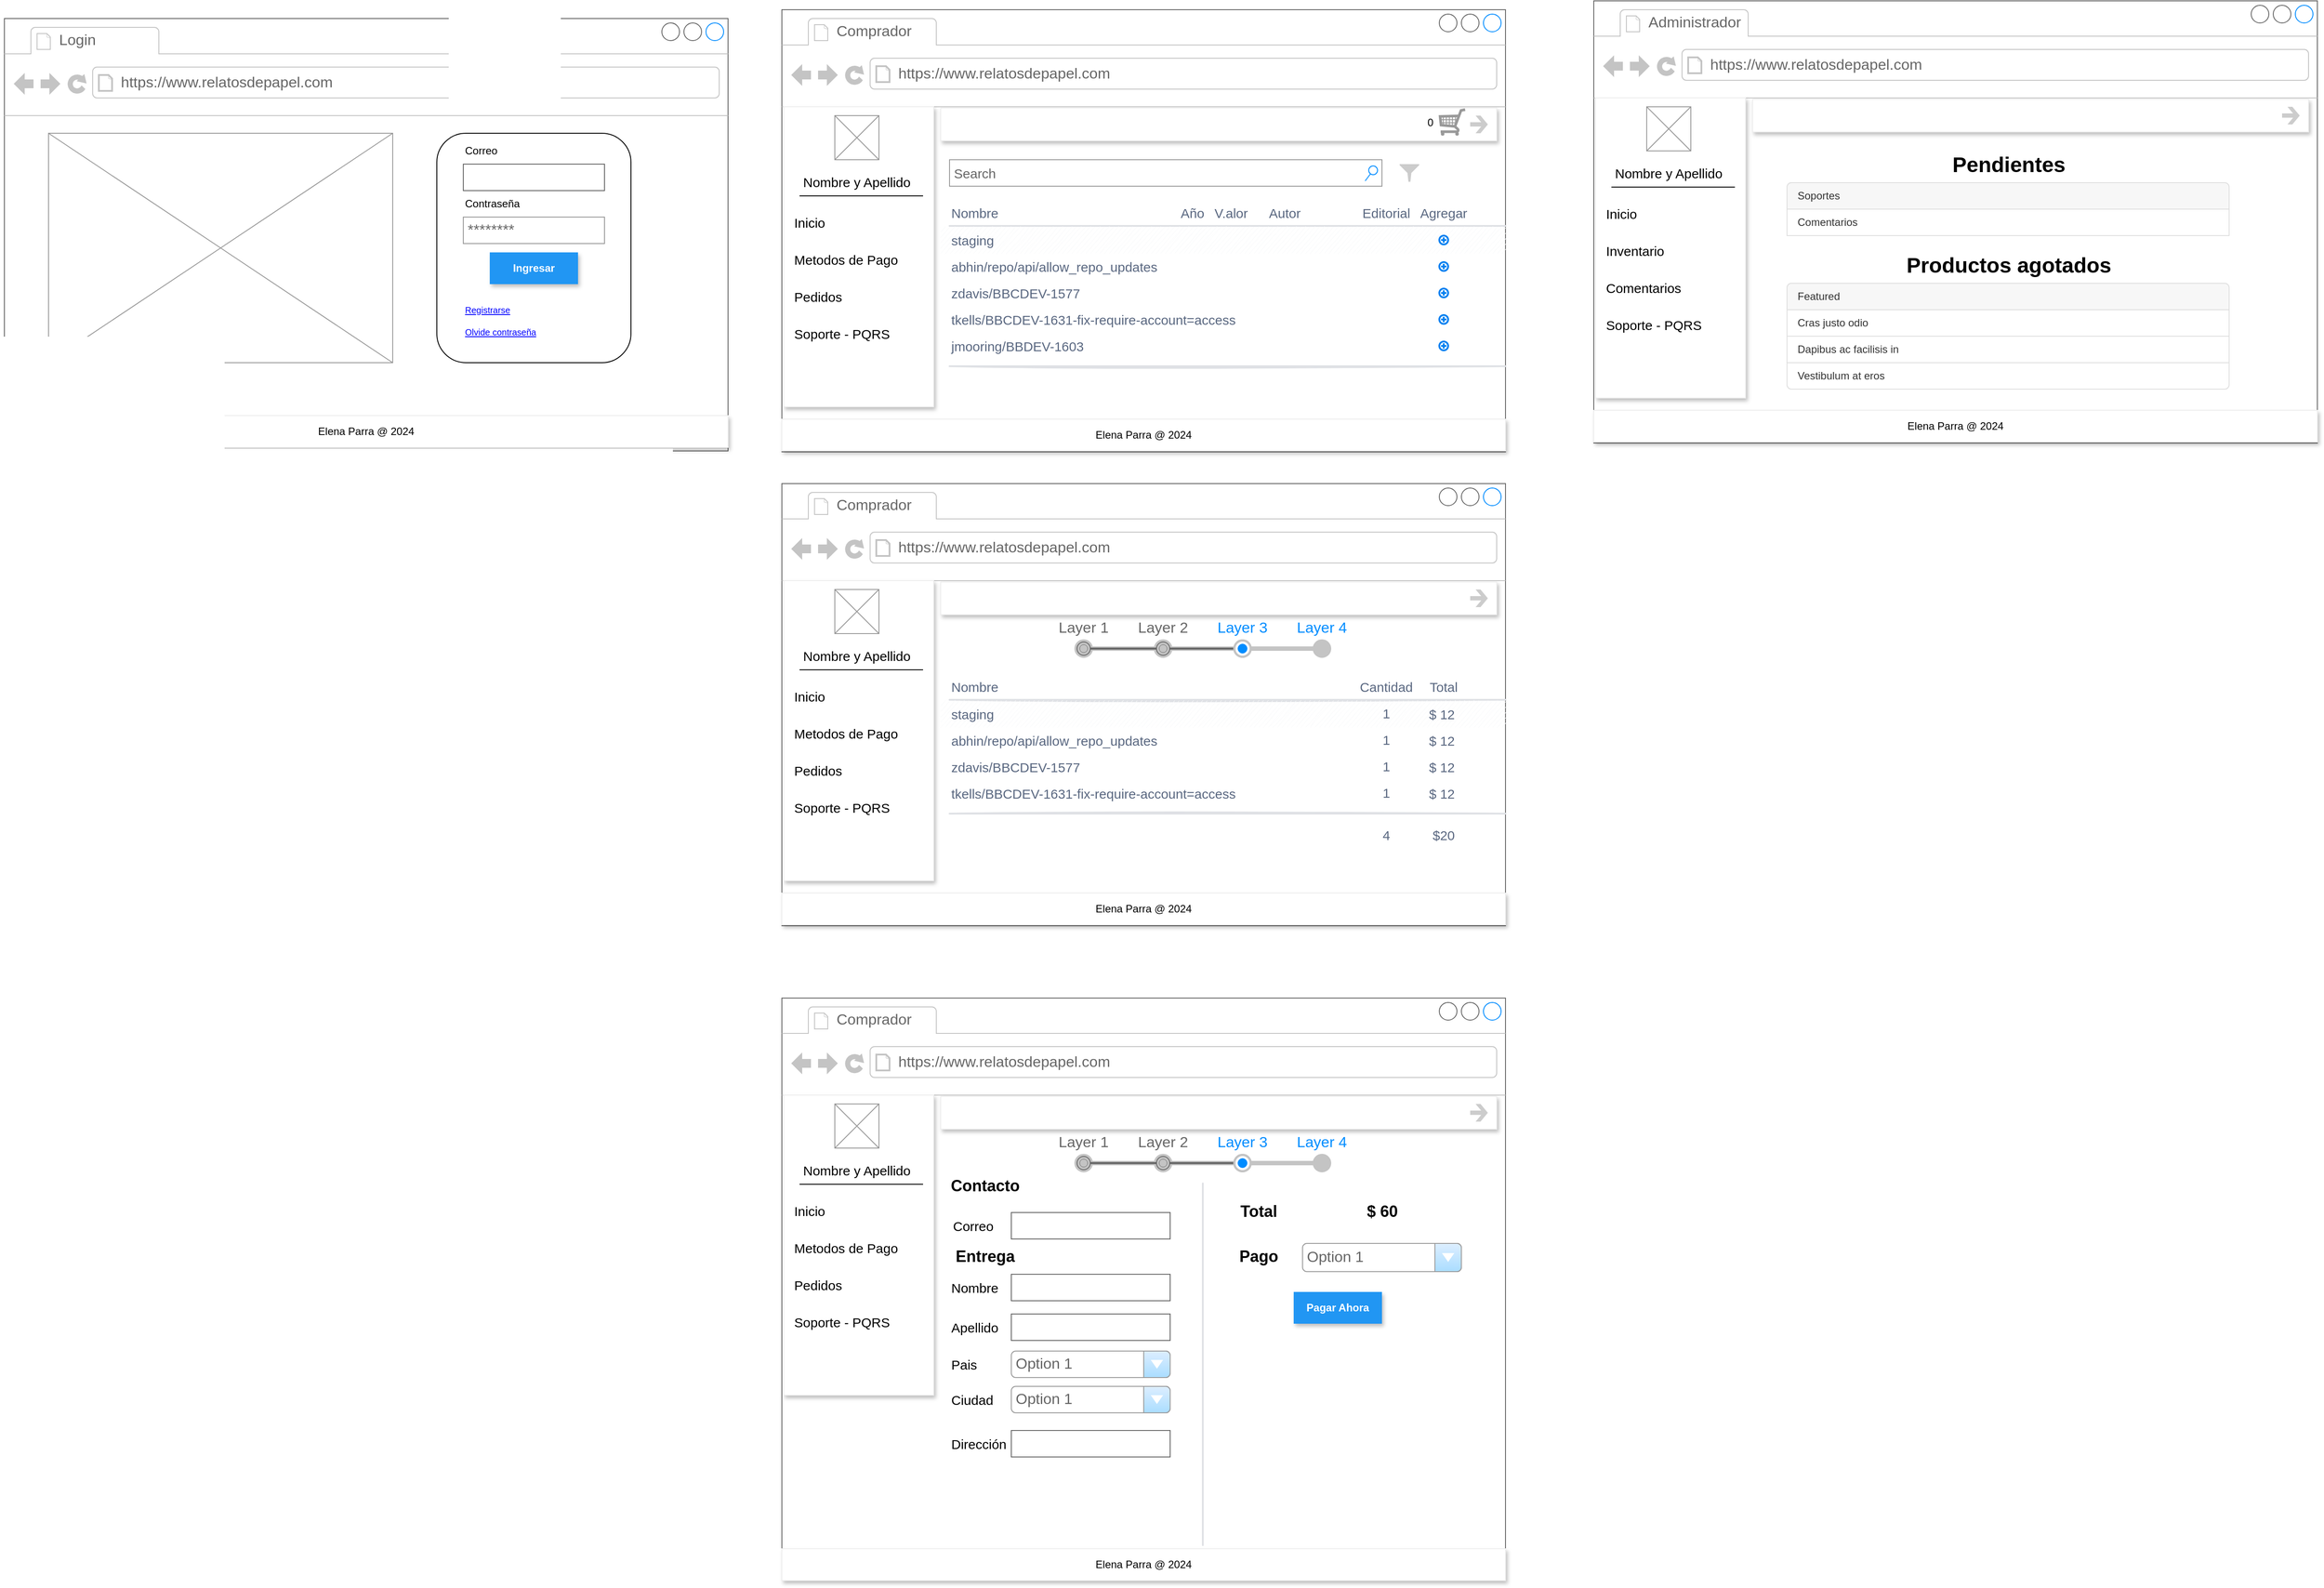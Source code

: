 <mxfile version="25.0.3" pages="4">
  <diagram name="Todo" id="afY5MVA_1OQfXoL5Foca">
    <mxGraphModel dx="2220" dy="1932" grid="1" gridSize="10" guides="1" tooltips="1" connect="1" arrows="1" fold="1" page="1" pageScale="1" pageWidth="827" pageHeight="1169" math="0" shadow="0">
      <root>
        <mxCell id="0" />
        <mxCell id="1" parent="0" />
        <mxCell id="EsmBeB_gdHlYR57R5x12-10" value="" style="strokeWidth=1;shadow=0;dashed=0;align=center;html=1;shape=mxgraph.mockup.containers.browserWindow;rSize=0;strokeColor=#666666;strokeColor2=#008cff;strokeColor3=#c4c4c4;mainText=,;recursiveResize=0;" parent="1" vertex="1">
          <mxGeometry x="-801" y="-50" width="820" height="490" as="geometry" />
        </mxCell>
        <mxCell id="IpeZCd81CELuj7SMMRHW-17" value="" style="rounded=1;whiteSpace=wrap;html=1;" parent="EsmBeB_gdHlYR57R5x12-10" vertex="1">
          <mxGeometry x="490" y="130" width="220" height="260" as="geometry" />
        </mxCell>
        <mxCell id="EsmBeB_gdHlYR57R5x12-11" value="Login" style="strokeWidth=1;shadow=0;dashed=0;align=center;html=1;shape=mxgraph.mockup.containers.anchor;fontSize=17;fontColor=#666666;align=left;whiteSpace=wrap;" parent="EsmBeB_gdHlYR57R5x12-10" vertex="1">
          <mxGeometry x="60" y="12" width="110" height="26" as="geometry" />
        </mxCell>
        <mxCell id="EsmBeB_gdHlYR57R5x12-12" value="https://www.relatosdepapel.com" style="strokeWidth=1;shadow=0;dashed=0;align=center;html=1;shape=mxgraph.mockup.containers.anchor;rSize=0;fontSize=17;fontColor=#666666;align=left;" parent="EsmBeB_gdHlYR57R5x12-10" vertex="1">
          <mxGeometry x="130" y="60" width="250" height="26" as="geometry" />
        </mxCell>
        <mxCell id="IpeZCd81CELuj7SMMRHW-1" value="" style="verticalLabelPosition=bottom;shadow=0;dashed=0;align=center;html=1;verticalAlign=top;strokeWidth=1;shape=mxgraph.mockup.graphics.simpleIcon;strokeColor=#999999;" parent="EsmBeB_gdHlYR57R5x12-10" vertex="1">
          <mxGeometry x="50" y="130" width="390" height="260" as="geometry" />
        </mxCell>
        <mxCell id="IpeZCd81CELuj7SMMRHW-2" value="********" style="strokeWidth=1;shadow=0;dashed=0;align=center;html=1;shape=mxgraph.mockup.forms.pwField;strokeColor=#999999;mainText=;align=left;fontColor=#666666;fontSize=17;spacingLeft=3;" parent="EsmBeB_gdHlYR57R5x12-10" vertex="1">
          <mxGeometry x="520" y="225" width="160" height="30" as="geometry" />
        </mxCell>
        <mxCell id="IpeZCd81CELuj7SMMRHW-3" value="Ingresar" style="whiteSpace=wrap;html=1;dashed=0;align=center;fontSize=12;shape=rect;fillColor=#2196F3;strokeColor=none;fontStyle=1;shadow=1;fontColor=#ffffff;" parent="EsmBeB_gdHlYR57R5x12-10" vertex="1">
          <mxGeometry x="550" y="265" width="100" height="36" as="geometry" />
        </mxCell>
        <mxCell id="IpeZCd81CELuj7SMMRHW-4" value="" style="strokeWidth=1;shadow=0;dashed=0;align=center;html=1;shape=mxgraph.mockup.text.textBox;fontColor=#666666;align=left;fontSize=17;spacingLeft=4;spacingTop=-3;whiteSpace=wrap;strokeColor=#666666;mainText=" parent="EsmBeB_gdHlYR57R5x12-10" vertex="1">
          <mxGeometry x="520" y="165" width="160" height="30" as="geometry" />
        </mxCell>
        <mxCell id="IpeZCd81CELuj7SMMRHW-5" value="Registrarse" style="shape=rectangle;strokeColor=none;fillColor=none;linkText=;fontSize=10;fontColor=#0000ff;fontStyle=4;html=1;align=left;" parent="EsmBeB_gdHlYR57R5x12-10" vertex="1">
          <mxGeometry x="520" y="315" width="150" height="30" as="geometry" />
        </mxCell>
        <mxCell id="IpeZCd81CELuj7SMMRHW-14" value="Olvide contraseña" style="shape=rectangle;strokeColor=none;fillColor=none;linkText=;fontSize=10;fontColor=#0000ff;fontStyle=4;html=1;align=left;" parent="EsmBeB_gdHlYR57R5x12-10" vertex="1">
          <mxGeometry x="520" y="340" width="150" height="30" as="geometry" />
        </mxCell>
        <mxCell id="IpeZCd81CELuj7SMMRHW-15" value="Correo" style="text;html=1;align=left;verticalAlign=middle;whiteSpace=wrap;rounded=0;" parent="EsmBeB_gdHlYR57R5x12-10" vertex="1">
          <mxGeometry x="520" y="135" width="60" height="30" as="geometry" />
        </mxCell>
        <mxCell id="IpeZCd81CELuj7SMMRHW-16" value="Contraseña" style="text;html=1;align=left;verticalAlign=middle;whiteSpace=wrap;rounded=0;" parent="EsmBeB_gdHlYR57R5x12-10" vertex="1">
          <mxGeometry x="520" y="195" width="60" height="30" as="geometry" />
        </mxCell>
        <mxCell id="IpeZCd81CELuj7SMMRHW-344" value="Elena Parra @ 2024" style="swimlane;shape=rect;strokeColor=#EEEEEE;fillColor=#ffffff;fontColor=#000000;fontStyle=0;childLayout=stackLayout;horizontal=1;startSize=0;horizontalStack=0;resizeParent=1;resizeParentMax=0;resizeLast=0;collapsible=0;marginBottom=0;whiteSpace=wrap;html=1;shadow=1;" parent="EsmBeB_gdHlYR57R5x12-10" vertex="1">
          <mxGeometry y="450" width="820" height="36" as="geometry" />
        </mxCell>
        <mxCell id="IpeZCd81CELuj7SMMRHW-18" value="" style="strokeWidth=1;shadow=0;dashed=0;align=center;html=1;shape=mxgraph.mockup.containers.browserWindow;rSize=0;strokeColor=#666666;strokeColor2=#008cff;strokeColor3=#c4c4c4;mainText=,;recursiveResize=0;" parent="1" vertex="1">
          <mxGeometry x="80" y="-60" width="820" height="501" as="geometry" />
        </mxCell>
        <mxCell id="IpeZCd81CELuj7SMMRHW-74" value="" style="swimlane;shape=rect;strokeColor=#EEEEEE;fillColor=#ffffff;fontColor=#000000;fontStyle=0;childLayout=stackLayout;horizontal=1;startSize=0;horizontalStack=0;resizeParent=1;resizeParentMax=0;resizeLast=0;collapsible=0;marginBottom=0;whiteSpace=wrap;html=1;shadow=1;" parent="IpeZCd81CELuj7SMMRHW-18" vertex="1">
          <mxGeometry x="180" y="111.5" width="630" height="37" as="geometry" />
        </mxCell>
        <mxCell id="IpeZCd81CELuj7SMMRHW-19" value="Comprador" style="strokeWidth=1;shadow=0;dashed=0;align=center;html=1;shape=mxgraph.mockup.containers.anchor;fontSize=17;fontColor=#666666;align=left;whiteSpace=wrap;" parent="IpeZCd81CELuj7SMMRHW-18" vertex="1">
          <mxGeometry x="60" y="12" width="110" height="26" as="geometry" />
        </mxCell>
        <mxCell id="IpeZCd81CELuj7SMMRHW-20" value="https://www.relatosdepapel.com" style="strokeWidth=1;shadow=0;dashed=0;align=center;html=1;shape=mxgraph.mockup.containers.anchor;rSize=0;fontSize=17;fontColor=#666666;align=left;" parent="IpeZCd81CELuj7SMMRHW-18" vertex="1">
          <mxGeometry x="130" y="60" width="250" height="26" as="geometry" />
        </mxCell>
        <mxCell id="IpeZCd81CELuj7SMMRHW-36" value="" style="swimlane;shape=rect;strokeColor=#EEEEEE;fillColor=#ffffff;fontColor=#000000;fontStyle=0;childLayout=stackLayout;horizontal=1;startSize=0;horizontalStack=0;resizeParent=1;resizeParentMax=0;resizeLast=0;collapsible=0;marginBottom=0;whiteSpace=wrap;html=1;shadow=1;" parent="IpeZCd81CELuj7SMMRHW-18" vertex="1">
          <mxGeometry x="2" y="110" width="170" height="340" as="geometry" />
        </mxCell>
        <mxCell id="IpeZCd81CELuj7SMMRHW-41" value="" style="verticalLabelPosition=bottom;shadow=0;dashed=0;align=center;html=1;verticalAlign=top;strokeWidth=1;shape=mxgraph.mockup.graphics.simpleIcon;strokeColor=#999999;" parent="IpeZCd81CELuj7SMMRHW-18" vertex="1">
          <mxGeometry x="60" y="120" width="50" height="50" as="geometry" />
        </mxCell>
        <mxCell id="IpeZCd81CELuj7SMMRHW-40" value="Soporte - PQRS" style="text;strokeColor=none;align=left;verticalAlign=middle;spacingLeft=12;spacingRight=10;overflow=hidden;points=[[0,0.5],[1,0.5]];portConstraint=eastwest;rotatable=0;whiteSpace=wrap;html=1;shape=mxgraph.bootstrap.topButton;rSize=3;fillColor=none;fontSize=15;fontColor=inherit;" parent="IpeZCd81CELuj7SMMRHW-18" vertex="1">
          <mxGeometry y="346" width="170" height="42" as="geometry" />
        </mxCell>
        <mxCell id="IpeZCd81CELuj7SMMRHW-39" value="Pedidos" style="text;strokeColor=none;align=left;verticalAlign=middle;spacingLeft=12;spacingRight=10;overflow=hidden;points=[[0,0.5],[1,0.5]];portConstraint=eastwest;rotatable=0;whiteSpace=wrap;html=1;shape=mxgraph.bootstrap.topButton;rSize=3;fillColor=none;fontSize=15;fontColor=inherit;" parent="IpeZCd81CELuj7SMMRHW-18" vertex="1">
          <mxGeometry y="304" width="170" height="42" as="geometry" />
        </mxCell>
        <mxCell id="IpeZCd81CELuj7SMMRHW-38" value="Metodos de Pago" style="text;strokeColor=none;align=left;verticalAlign=middle;spacingLeft=12;spacingRight=10;overflow=hidden;points=[[0,0.5],[1,0.5]];portConstraint=eastwest;rotatable=0;whiteSpace=wrap;html=1;shape=mxgraph.bootstrap.topButton;rSize=3;fillColor=none;fontSize=15;fontColor=inherit;" parent="IpeZCd81CELuj7SMMRHW-18" vertex="1">
          <mxGeometry y="262" width="170" height="42" as="geometry" />
        </mxCell>
        <mxCell id="IpeZCd81CELuj7SMMRHW-37" value="Inicio" style="text;strokeColor=none;align=left;verticalAlign=middle;spacingLeft=12;spacingRight=10;overflow=hidden;points=[[0,0.5],[1,0.5]];portConstraint=eastwest;rotatable=0;whiteSpace=wrap;html=1;shape=mxgraph.bootstrap.topButton;rSize=3;fillColor=none;fontSize=15;fontColor=inherit;" parent="IpeZCd81CELuj7SMMRHW-18" vertex="1">
          <mxGeometry y="220" width="170" height="42" as="geometry" />
        </mxCell>
        <mxCell id="IpeZCd81CELuj7SMMRHW-54" value="Nombre y Apellido" style="text;html=1;align=center;verticalAlign=middle;whiteSpace=wrap;rounded=0;fontSize=15;" parent="IpeZCd81CELuj7SMMRHW-18" vertex="1">
          <mxGeometry y="180" width="170" height="30" as="geometry" />
        </mxCell>
        <mxCell id="IpeZCd81CELuj7SMMRHW-55" value="" style="verticalLabelPosition=bottom;shadow=0;dashed=0;align=center;html=1;verticalAlign=top;strokeWidth=1;shape=mxgraph.mockup.misc.shoppingCart;strokeColor=#999999;" parent="IpeZCd81CELuj7SMMRHW-18" vertex="1">
          <mxGeometry x="745" y="112.5" width="30" height="30" as="geometry" />
        </mxCell>
        <mxCell id="IpeZCd81CELuj7SMMRHW-56" value="0" style="text;html=1;align=center;verticalAlign=middle;whiteSpace=wrap;rounded=0;" parent="IpeZCd81CELuj7SMMRHW-18" vertex="1">
          <mxGeometry x="725" y="112.5" width="20" height="30" as="geometry" />
        </mxCell>
        <mxCell id="IpeZCd81CELuj7SMMRHW-57" value="Search" style="strokeWidth=1;shadow=0;dashed=0;align=center;html=1;shape=mxgraph.mockup.forms.searchBox;strokeColor=#999999;mainText=;strokeColor2=#008cff;fontColor=#666666;fontSize=15;align=left;spacingLeft=3;whiteSpace=wrap;" parent="IpeZCd81CELuj7SMMRHW-18" vertex="1">
          <mxGeometry x="190" y="170" width="490" height="30" as="geometry" />
        </mxCell>
        <mxCell id="IpeZCd81CELuj7SMMRHW-75" value="" style="sketch=0;aspect=fixed;pointerEvents=1;shadow=0;dashed=0;html=1;strokeColor=none;labelPosition=center;verticalLabelPosition=bottom;verticalAlign=top;align=center;fillColor=#CCCCCC;shape=mxgraph.mscae.enterprise.filter;fontColor=#ABABAB;" parent="IpeZCd81CELuj7SMMRHW-18" vertex="1">
          <mxGeometry x="700" y="175" width="22.22" height="20" as="geometry" />
        </mxCell>
        <mxCell id="IpeZCd81CELuj7SMMRHW-76" value="Nombre" style="html=1;fillColor=none;strokeColor=none;fontSize=15;align=left;fontColor=#596780;whiteSpace=wrap;sketch=1;hachureGap=4;pointerEvents=0;fontFamily=Helvetica;" parent="IpeZCd81CELuj7SMMRHW-18" vertex="1">
          <mxGeometry x="190" y="220" width="150" height="20" as="geometry" />
        </mxCell>
        <mxCell id="IpeZCd81CELuj7SMMRHW-77" value="Año" style="html=1;fillColor=none;strokeColor=none;fontSize=15;align=left;fontColor=#596780;whiteSpace=wrap;sketch=1;hachureGap=4;pointerEvents=0;fontFamily=Helvetica;" parent="IpeZCd81CELuj7SMMRHW-18" vertex="1">
          <mxGeometry x="450" y="220" width="40" height="20" as="geometry" />
        </mxCell>
        <mxCell id="IpeZCd81CELuj7SMMRHW-78" value="V.alor" style="html=1;fillColor=none;strokeColor=none;fontSize=15;align=right;fontColor=#596780;whiteSpace=wrap;sketch=1;hachureGap=4;pointerEvents=0;fontFamily=Helvetica;" parent="IpeZCd81CELuj7SMMRHW-18" vertex="1">
          <mxGeometry x="490" y="220" width="40" height="20" as="geometry" />
        </mxCell>
        <mxCell id="IpeZCd81CELuj7SMMRHW-79" value="Autor" style="html=1;fillColor=none;strokeColor=none;fontSize=15;align=left;fontColor=#596780;whiteSpace=wrap;sketch=1;hachureGap=4;pointerEvents=0;fontFamily=Helvetica;" parent="IpeZCd81CELuj7SMMRHW-18" vertex="1">
          <mxGeometry x="550" y="220" width="90" height="20" as="geometry" />
        </mxCell>
        <mxCell id="IpeZCd81CELuj7SMMRHW-80" value="Editorial" style="html=1;fillColor=none;strokeColor=none;fontSize=15;align=center;fontColor=#596780;whiteSpace=wrap;sketch=1;hachureGap=4;pointerEvents=0;fontFamily=Helvetica;" parent="IpeZCd81CELuj7SMMRHW-18" vertex="1">
          <mxGeometry x="640" y="220" width="90" height="20" as="geometry" />
        </mxCell>
        <mxCell id="IpeZCd81CELuj7SMMRHW-81" value="Agregar" style="html=1;fillColor=none;strokeColor=none;fontSize=15;align=center;fontColor=#596780;whiteSpace=wrap;sketch=1;hachureGap=4;pointerEvents=0;fontFamily=Helvetica;" parent="IpeZCd81CELuj7SMMRHW-18" vertex="1">
          <mxGeometry x="730" y="220" width="40" height="20" as="geometry" />
        </mxCell>
        <mxCell id="IpeZCd81CELuj7SMMRHW-82" value="" style="shape=line;strokeWidth=2;html=1;strokeColor=#DFE1E5;resizeWidth=1;sketch=1;hachureGap=4;pointerEvents=0;fontFamily=Architects Daughter;fontSource=https%3A%2F%2Ffonts.googleapis.com%2Fcss%3Ffamily%3DArchitects%2BDaughter;fontSize=20;" parent="IpeZCd81CELuj7SMMRHW-18" vertex="1">
          <mxGeometry x="190" y="240" width="630" height="10" as="geometry" />
        </mxCell>
        <mxCell id="IpeZCd81CELuj7SMMRHW-83" value="" style="strokeColor=none;fillColor=#FAFBFC;html=1;sketch=1;hachureGap=4;pointerEvents=0;fontFamily=Architects Daughter;fontSource=https%3A%2F%2Ffonts.googleapis.com%2Fcss%3Ffamily%3DArchitects%2BDaughter;fontSize=20;" parent="IpeZCd81CELuj7SMMRHW-18" vertex="1">
          <mxGeometry x="180" y="246" width="640" height="30" as="geometry" />
        </mxCell>
        <mxCell id="IpeZCd81CELuj7SMMRHW-84" value="staging" style="strokeColor=none;fillColor=none;fontSize=15;fontColor=#596780;align=left;html=1;sketch=1;hachureGap=4;pointerEvents=0;fontFamily=Helvetica;" parent="IpeZCd81CELuj7SMMRHW-18" vertex="1">
          <mxGeometry x="190" y="251" width="50" height="20" as="geometry" />
        </mxCell>
        <mxCell id="IpeZCd81CELuj7SMMRHW-92" value="abhin/repo/api/allow_repo_updates" style="strokeColor=none;fillColor=none;fontSize=15;fontColor=#596780;align=left;html=1;sketch=1;hachureGap=4;pointerEvents=0;fontFamily=Helvetica;" parent="IpeZCd81CELuj7SMMRHW-18" vertex="1">
          <mxGeometry x="190" y="281" width="240" height="20" as="geometry" />
        </mxCell>
        <mxCell id="IpeZCd81CELuj7SMMRHW-100" value="zdavis/BBCDEV-1577" style="strokeColor=none;fillColor=none;fontSize=15;fontColor=#596780;align=left;html=1;sketch=1;hachureGap=4;pointerEvents=0;fontFamily=Helvetica;" parent="IpeZCd81CELuj7SMMRHW-18" vertex="1">
          <mxGeometry x="190" y="311" width="240" height="20" as="geometry" />
        </mxCell>
        <mxCell id="IpeZCd81CELuj7SMMRHW-108" value="tkells/BBCDEV-1631-fix-require-account=access" style="strokeColor=none;fillColor=none;fontSize=15;fontColor=#596780;align=left;html=1;sketch=1;hachureGap=4;pointerEvents=0;fontFamily=Helvetica;" parent="IpeZCd81CELuj7SMMRHW-18" vertex="1">
          <mxGeometry x="190" y="341" width="240" height="20" as="geometry" />
        </mxCell>
        <mxCell id="IpeZCd81CELuj7SMMRHW-116" value="jmooring/BBDEV-1603" style="strokeColor=none;fillColor=none;fontSize=15;fontColor=#596780;align=left;html=1;sketch=1;hachureGap=4;pointerEvents=0;fontFamily=Helvetica;" parent="IpeZCd81CELuj7SMMRHW-18" vertex="1">
          <mxGeometry x="190" y="371" width="240" height="20" as="geometry" />
        </mxCell>
        <mxCell id="IpeZCd81CELuj7SMMRHW-124" value="" style="shape=line;strokeWidth=2;html=1;strokeColor=#DFE1E5;resizeWidth=1;sketch=1;hachureGap=4;pointerEvents=0;fontFamily=Architects Daughter;fontSource=https%3A%2F%2Ffonts.googleapis.com%2Fcss%3Ffamily%3DArchitects%2BDaughter;fontSize=20;" parent="IpeZCd81CELuj7SMMRHW-18" vertex="1">
          <mxGeometry x="190" y="399" width="630" height="10" as="geometry" />
        </mxCell>
        <mxCell id="IpeZCd81CELuj7SMMRHW-132" value="" style="html=1;verticalLabelPosition=bottom;align=center;labelBackgroundColor=#ffffff;verticalAlign=top;strokeWidth=2;strokeColor=#0080F0;shadow=0;dashed=0;shape=mxgraph.ios7.icons.add;" parent="IpeZCd81CELuj7SMMRHW-18" vertex="1">
          <mxGeometry x="745" y="256" width="10" height="10" as="geometry" />
        </mxCell>
        <mxCell id="IpeZCd81CELuj7SMMRHW-166" value="" style="html=1;verticalLabelPosition=bottom;align=center;labelBackgroundColor=#ffffff;verticalAlign=top;strokeWidth=2;strokeColor=#0080F0;shadow=0;dashed=0;shape=mxgraph.ios7.icons.add;" parent="IpeZCd81CELuj7SMMRHW-18" vertex="1">
          <mxGeometry x="745" y="286" width="10" height="10" as="geometry" />
        </mxCell>
        <mxCell id="IpeZCd81CELuj7SMMRHW-167" value="" style="html=1;verticalLabelPosition=bottom;align=center;labelBackgroundColor=#ffffff;verticalAlign=top;strokeWidth=2;strokeColor=#0080F0;shadow=0;dashed=0;shape=mxgraph.ios7.icons.add;" parent="IpeZCd81CELuj7SMMRHW-18" vertex="1">
          <mxGeometry x="745" y="316" width="10" height="10" as="geometry" />
        </mxCell>
        <mxCell id="IpeZCd81CELuj7SMMRHW-168" value="" style="html=1;verticalLabelPosition=bottom;align=center;labelBackgroundColor=#ffffff;verticalAlign=top;strokeWidth=2;strokeColor=#0080F0;shadow=0;dashed=0;shape=mxgraph.ios7.icons.add;" parent="IpeZCd81CELuj7SMMRHW-18" vertex="1">
          <mxGeometry x="745" y="346" width="10" height="10" as="geometry" />
        </mxCell>
        <mxCell id="IpeZCd81CELuj7SMMRHW-169" value="" style="html=1;verticalLabelPosition=bottom;align=center;labelBackgroundColor=#ffffff;verticalAlign=top;strokeWidth=2;strokeColor=#0080F0;shadow=0;dashed=0;shape=mxgraph.ios7.icons.add;" parent="IpeZCd81CELuj7SMMRHW-18" vertex="1">
          <mxGeometry x="745" y="376" width="10" height="10" as="geometry" />
        </mxCell>
        <mxCell id="IpeZCd81CELuj7SMMRHW-170" value="" style="shape=mxgraph.signs.travel.arrow_east;html=1;pointerEvents=1;fillColor=#CCCCCC;strokeColor=none;verticalLabelPosition=bottom;verticalAlign=top;align=center;sketch=0;" parent="IpeZCd81CELuj7SMMRHW-18" vertex="1">
          <mxGeometry x="780" y="120" width="20" height="20" as="geometry" />
        </mxCell>
        <mxCell id="IpeZCd81CELuj7SMMRHW-173" value="" style="endArrow=none;html=1;rounded=0;" parent="IpeZCd81CELuj7SMMRHW-18" edge="1">
          <mxGeometry width="50" height="50" relative="1" as="geometry">
            <mxPoint x="20" y="211" as="sourcePoint" />
            <mxPoint x="160" y="211" as="targetPoint" />
          </mxGeometry>
        </mxCell>
        <mxCell id="IpeZCd81CELuj7SMMRHW-174" value="Elena Parra @ 2024" style="swimlane;shape=rect;strokeColor=#EEEEEE;fillColor=#ffffff;fontColor=#000000;fontStyle=0;childLayout=stackLayout;horizontal=1;startSize=0;horizontalStack=0;resizeParent=1;resizeParentMax=0;resizeLast=0;collapsible=0;marginBottom=0;whiteSpace=wrap;html=1;shadow=1;" parent="IpeZCd81CELuj7SMMRHW-18" vertex="1">
          <mxGeometry y="464" width="820" height="36" as="geometry" />
        </mxCell>
        <mxCell id="IpeZCd81CELuj7SMMRHW-176" value="" style="strokeWidth=1;shadow=0;dashed=0;align=center;html=1;shape=mxgraph.mockup.containers.browserWindow;rSize=0;strokeColor=#666666;strokeColor2=#008cff;strokeColor3=#c4c4c4;mainText=,;recursiveResize=0;" parent="1" vertex="1">
          <mxGeometry x="1000" y="-70" width="820" height="501" as="geometry" />
        </mxCell>
        <mxCell id="IpeZCd81CELuj7SMMRHW-177" value="" style="swimlane;shape=rect;strokeColor=#EEEEEE;fillColor=#ffffff;fontColor=#000000;fontStyle=0;childLayout=stackLayout;horizontal=1;startSize=0;horizontalStack=0;resizeParent=1;resizeParentMax=0;resizeLast=0;collapsible=0;marginBottom=0;whiteSpace=wrap;html=1;shadow=1;" parent="IpeZCd81CELuj7SMMRHW-176" vertex="1">
          <mxGeometry x="180" y="111.5" width="630" height="37" as="geometry" />
        </mxCell>
        <mxCell id="IpeZCd81CELuj7SMMRHW-178" value="Administrador" style="strokeWidth=1;shadow=0;dashed=0;align=center;html=1;shape=mxgraph.mockup.containers.anchor;fontSize=17;fontColor=#666666;align=left;whiteSpace=wrap;" parent="IpeZCd81CELuj7SMMRHW-176" vertex="1">
          <mxGeometry x="60" y="12" width="110" height="26" as="geometry" />
        </mxCell>
        <mxCell id="IpeZCd81CELuj7SMMRHW-179" value="https://www.relatosdepapel.com" style="strokeWidth=1;shadow=0;dashed=0;align=center;html=1;shape=mxgraph.mockup.containers.anchor;rSize=0;fontSize=17;fontColor=#666666;align=left;" parent="IpeZCd81CELuj7SMMRHW-176" vertex="1">
          <mxGeometry x="130" y="60" width="250" height="26" as="geometry" />
        </mxCell>
        <mxCell id="IpeZCd81CELuj7SMMRHW-180" value="" style="swimlane;shape=rect;strokeColor=#EEEEEE;fillColor=#ffffff;fontColor=#000000;fontStyle=0;childLayout=stackLayout;horizontal=1;startSize=0;horizontalStack=0;resizeParent=1;resizeParentMax=0;resizeLast=0;collapsible=0;marginBottom=0;whiteSpace=wrap;html=1;shadow=1;" parent="IpeZCd81CELuj7SMMRHW-176" vertex="1">
          <mxGeometry x="2" y="110" width="170" height="340" as="geometry" />
        </mxCell>
        <mxCell id="IpeZCd81CELuj7SMMRHW-181" value="" style="verticalLabelPosition=bottom;shadow=0;dashed=0;align=center;html=1;verticalAlign=top;strokeWidth=1;shape=mxgraph.mockup.graphics.simpleIcon;strokeColor=#999999;" parent="IpeZCd81CELuj7SMMRHW-176" vertex="1">
          <mxGeometry x="60" y="120" width="50" height="50" as="geometry" />
        </mxCell>
        <mxCell id="IpeZCd81CELuj7SMMRHW-182" value="Soporte - PQRS" style="text;strokeColor=none;align=left;verticalAlign=middle;spacingLeft=12;spacingRight=10;overflow=hidden;points=[[0,0.5],[1,0.5]];portConstraint=eastwest;rotatable=0;whiteSpace=wrap;html=1;shape=mxgraph.bootstrap.topButton;rSize=3;fillColor=none;fontSize=15;fontColor=inherit;" parent="IpeZCd81CELuj7SMMRHW-176" vertex="1">
          <mxGeometry y="346" width="170" height="42" as="geometry" />
        </mxCell>
        <mxCell id="IpeZCd81CELuj7SMMRHW-183" value="Comentarios" style="text;strokeColor=none;align=left;verticalAlign=middle;spacingLeft=12;spacingRight=10;overflow=hidden;points=[[0,0.5],[1,0.5]];portConstraint=eastwest;rotatable=0;whiteSpace=wrap;html=1;shape=mxgraph.bootstrap.topButton;rSize=3;fillColor=none;fontSize=15;fontColor=inherit;" parent="IpeZCd81CELuj7SMMRHW-176" vertex="1">
          <mxGeometry y="304" width="170" height="42" as="geometry" />
        </mxCell>
        <mxCell id="IpeZCd81CELuj7SMMRHW-184" value="Inventario" style="text;strokeColor=none;align=left;verticalAlign=middle;spacingLeft=12;spacingRight=10;overflow=hidden;points=[[0,0.5],[1,0.5]];portConstraint=eastwest;rotatable=0;whiteSpace=wrap;html=1;shape=mxgraph.bootstrap.topButton;rSize=3;fillColor=none;fontSize=15;fontColor=inherit;" parent="IpeZCd81CELuj7SMMRHW-176" vertex="1">
          <mxGeometry y="262" width="170" height="42" as="geometry" />
        </mxCell>
        <mxCell id="IpeZCd81CELuj7SMMRHW-185" value="Inicio" style="text;strokeColor=none;align=left;verticalAlign=middle;spacingLeft=12;spacingRight=10;overflow=hidden;points=[[0,0.5],[1,0.5]];portConstraint=eastwest;rotatable=0;whiteSpace=wrap;html=1;shape=mxgraph.bootstrap.topButton;rSize=3;fillColor=none;fontSize=15;fontColor=inherit;" parent="IpeZCd81CELuj7SMMRHW-176" vertex="1">
          <mxGeometry y="220" width="170" height="42" as="geometry" />
        </mxCell>
        <mxCell id="IpeZCd81CELuj7SMMRHW-186" value="Nombre y Apellido" style="text;html=1;align=center;verticalAlign=middle;whiteSpace=wrap;rounded=0;fontSize=15;" parent="IpeZCd81CELuj7SMMRHW-176" vertex="1">
          <mxGeometry y="180" width="170" height="30" as="geometry" />
        </mxCell>
        <mxCell id="IpeZCd81CELuj7SMMRHW-210" value="" style="shape=mxgraph.signs.travel.arrow_east;html=1;pointerEvents=1;fillColor=#CCCCCC;strokeColor=none;verticalLabelPosition=bottom;verticalAlign=top;align=center;sketch=0;" parent="IpeZCd81CELuj7SMMRHW-176" vertex="1">
          <mxGeometry x="780" y="120" width="20" height="20" as="geometry" />
        </mxCell>
        <mxCell id="IpeZCd81CELuj7SMMRHW-211" value="" style="endArrow=none;html=1;rounded=0;" parent="IpeZCd81CELuj7SMMRHW-176" edge="1">
          <mxGeometry width="50" height="50" relative="1" as="geometry">
            <mxPoint x="20" y="211" as="sourcePoint" />
            <mxPoint x="160" y="211" as="targetPoint" />
          </mxGeometry>
        </mxCell>
        <mxCell id="IpeZCd81CELuj7SMMRHW-212" value="Elena Parra @ 2024" style="swimlane;shape=rect;strokeColor=#EEEEEE;fillColor=#ffffff;fontColor=#000000;fontStyle=0;childLayout=stackLayout;horizontal=1;startSize=0;horizontalStack=0;resizeParent=1;resizeParentMax=0;resizeLast=0;collapsible=0;marginBottom=0;whiteSpace=wrap;html=1;shadow=1;" parent="IpeZCd81CELuj7SMMRHW-176" vertex="1">
          <mxGeometry y="464" width="820" height="36" as="geometry" />
        </mxCell>
        <mxCell id="IpeZCd81CELuj7SMMRHW-222" value="" style="swimlane;fontStyle=0;childLayout=stackLayout;horizontal=1;startSize=0;horizontalStack=0;resizeParent=1;resizeParentMax=0;resizeLast=0;collapsible=0;marginBottom=0;whiteSpace=wrap;html=1;strokeColor=none;fillColor=none;" parent="IpeZCd81CELuj7SMMRHW-176" vertex="1">
          <mxGeometry x="219" y="206" width="501" height="60" as="geometry" />
        </mxCell>
        <mxCell id="IpeZCd81CELuj7SMMRHW-223" value="Soportes" style="text;strokeColor=#DFDFDF;fillColor=#F7F7F7;align=left;verticalAlign=middle;spacingLeft=10;spacingRight=10;overflow=hidden;points=[[0,0.5],[1,0.5]];portConstraint=eastwest;rotatable=0;whiteSpace=wrap;html=1;shape=mxgraph.bootstrap.topButton;rSize=5;fontColor=#333333;" parent="IpeZCd81CELuj7SMMRHW-222" vertex="1">
          <mxGeometry width="501" height="30" as="geometry" />
        </mxCell>
        <mxCell id="IpeZCd81CELuj7SMMRHW-224" value="Comentarios" style="text;strokeColor=#DFDFDF;fillColor=#FFFFFF;align=left;verticalAlign=middle;spacingLeft=10;spacingRight=10;overflow=hidden;points=[[0,0.5],[1,0.5]];portConstraint=eastwest;rotatable=0;whiteSpace=wrap;html=1;rSize=5;fontColor=#333333;" parent="IpeZCd81CELuj7SMMRHW-222" vertex="1">
          <mxGeometry y="30" width="501" height="30" as="geometry" />
        </mxCell>
        <mxCell id="IpeZCd81CELuj7SMMRHW-227" value="" style="swimlane;fontStyle=0;childLayout=stackLayout;horizontal=1;startSize=0;horizontalStack=0;resizeParent=1;resizeParentMax=0;resizeLast=0;collapsible=0;marginBottom=0;whiteSpace=wrap;html=1;strokeColor=none;fillColor=none;" parent="IpeZCd81CELuj7SMMRHW-176" vertex="1">
          <mxGeometry x="219" y="320" width="501" height="120" as="geometry" />
        </mxCell>
        <mxCell id="IpeZCd81CELuj7SMMRHW-228" value="Featured" style="text;strokeColor=#DFDFDF;fillColor=#F7F7F7;align=left;verticalAlign=middle;spacingLeft=10;spacingRight=10;overflow=hidden;points=[[0,0.5],[1,0.5]];portConstraint=eastwest;rotatable=0;whiteSpace=wrap;html=1;shape=mxgraph.bootstrap.topButton;rSize=5;fontColor=#333333;" parent="IpeZCd81CELuj7SMMRHW-227" vertex="1">
          <mxGeometry width="501" height="30" as="geometry" />
        </mxCell>
        <mxCell id="IpeZCd81CELuj7SMMRHW-229" value="Cras justo odio" style="text;strokeColor=#DFDFDF;fillColor=#FFFFFF;align=left;verticalAlign=middle;spacingLeft=10;spacingRight=10;overflow=hidden;points=[[0,0.5],[1,0.5]];portConstraint=eastwest;rotatable=0;whiteSpace=wrap;html=1;rSize=5;fontColor=#333333;" parent="IpeZCd81CELuj7SMMRHW-227" vertex="1">
          <mxGeometry y="30" width="501" height="30" as="geometry" />
        </mxCell>
        <mxCell id="IpeZCd81CELuj7SMMRHW-230" value="Dapibus ac facilisis in" style="text;strokeColor=#DFDFDF;fillColor=#FFFFFF;align=left;verticalAlign=middle;spacingLeft=10;spacingRight=10;overflow=hidden;points=[[0,0.5],[1,0.5]];portConstraint=eastwest;rotatable=0;whiteSpace=wrap;html=1;rSize=5;fontColor=#333333;" parent="IpeZCd81CELuj7SMMRHW-227" vertex="1">
          <mxGeometry y="60" width="501" height="30" as="geometry" />
        </mxCell>
        <mxCell id="IpeZCd81CELuj7SMMRHW-231" value="Vestibulum at eros" style="text;strokeColor=#DFDFDF;fillColor=#FFFFFF;align=left;verticalAlign=middle;spacingLeft=10;spacingRight=10;overflow=hidden;points=[[0,0.5],[1,0.5]];portConstraint=eastwest;rotatable=0;whiteSpace=wrap;html=1;shape=mxgraph.bootstrap.bottomButton;rSize=5;fontColor=#333333;" parent="IpeZCd81CELuj7SMMRHW-227" vertex="1">
          <mxGeometry y="90" width="501" height="30" as="geometry" />
        </mxCell>
        <mxCell id="IpeZCd81CELuj7SMMRHW-232" value="Pendientes" style="text;strokeColor=none;fillColor=none;html=1;fontSize=24;fontStyle=1;verticalAlign=middle;align=center;" parent="IpeZCd81CELuj7SMMRHW-176" vertex="1">
          <mxGeometry x="220" y="166" width="500" height="40" as="geometry" />
        </mxCell>
        <mxCell id="IpeZCd81CELuj7SMMRHW-233" value="Productos agotados" style="text;strokeColor=none;fillColor=none;html=1;fontSize=24;fontStyle=1;verticalAlign=middle;align=center;" parent="IpeZCd81CELuj7SMMRHW-176" vertex="1">
          <mxGeometry x="220" y="280" width="500" height="40" as="geometry" />
        </mxCell>
        <mxCell id="IpeZCd81CELuj7SMMRHW-234" value="" style="strokeWidth=1;shadow=0;dashed=0;align=center;html=1;shape=mxgraph.mockup.containers.browserWindow;rSize=0;strokeColor=#666666;strokeColor2=#008cff;strokeColor3=#c4c4c4;mainText=,;recursiveResize=0;" parent="1" vertex="1">
          <mxGeometry x="80" y="477" width="820" height="501" as="geometry" />
        </mxCell>
        <mxCell id="IpeZCd81CELuj7SMMRHW-235" value="" style="swimlane;shape=rect;strokeColor=#EEEEEE;fillColor=#ffffff;fontColor=#000000;fontStyle=0;childLayout=stackLayout;horizontal=1;startSize=0;horizontalStack=0;resizeParent=1;resizeParentMax=0;resizeLast=0;collapsible=0;marginBottom=0;whiteSpace=wrap;html=1;shadow=1;" parent="IpeZCd81CELuj7SMMRHW-234" vertex="1">
          <mxGeometry x="180" y="111.5" width="630" height="37" as="geometry" />
        </mxCell>
        <mxCell id="IpeZCd81CELuj7SMMRHW-236" value="Comprador" style="strokeWidth=1;shadow=0;dashed=0;align=center;html=1;shape=mxgraph.mockup.containers.anchor;fontSize=17;fontColor=#666666;align=left;whiteSpace=wrap;" parent="IpeZCd81CELuj7SMMRHW-234" vertex="1">
          <mxGeometry x="60" y="12" width="110" height="26" as="geometry" />
        </mxCell>
        <mxCell id="IpeZCd81CELuj7SMMRHW-237" value="https://www.relatosdepapel.com" style="strokeWidth=1;shadow=0;dashed=0;align=center;html=1;shape=mxgraph.mockup.containers.anchor;rSize=0;fontSize=17;fontColor=#666666;align=left;" parent="IpeZCd81CELuj7SMMRHW-234" vertex="1">
          <mxGeometry x="130" y="60" width="250" height="26" as="geometry" />
        </mxCell>
        <mxCell id="IpeZCd81CELuj7SMMRHW-238" value="" style="swimlane;shape=rect;strokeColor=#EEEEEE;fillColor=#ffffff;fontColor=#000000;fontStyle=0;childLayout=stackLayout;horizontal=1;startSize=0;horizontalStack=0;resizeParent=1;resizeParentMax=0;resizeLast=0;collapsible=0;marginBottom=0;whiteSpace=wrap;html=1;shadow=1;" parent="IpeZCd81CELuj7SMMRHW-234" vertex="1">
          <mxGeometry x="2" y="110" width="170" height="340" as="geometry" />
        </mxCell>
        <mxCell id="IpeZCd81CELuj7SMMRHW-239" value="" style="verticalLabelPosition=bottom;shadow=0;dashed=0;align=center;html=1;verticalAlign=top;strokeWidth=1;shape=mxgraph.mockup.graphics.simpleIcon;strokeColor=#999999;" parent="IpeZCd81CELuj7SMMRHW-234" vertex="1">
          <mxGeometry x="60" y="120" width="50" height="50" as="geometry" />
        </mxCell>
        <mxCell id="IpeZCd81CELuj7SMMRHW-240" value="Soporte - PQRS" style="text;strokeColor=none;align=left;verticalAlign=middle;spacingLeft=12;spacingRight=10;overflow=hidden;points=[[0,0.5],[1,0.5]];portConstraint=eastwest;rotatable=0;whiteSpace=wrap;html=1;shape=mxgraph.bootstrap.topButton;rSize=3;fillColor=none;fontSize=15;fontColor=inherit;" parent="IpeZCd81CELuj7SMMRHW-234" vertex="1">
          <mxGeometry y="346" width="170" height="42" as="geometry" />
        </mxCell>
        <mxCell id="IpeZCd81CELuj7SMMRHW-241" value="Pedidos" style="text;strokeColor=none;align=left;verticalAlign=middle;spacingLeft=12;spacingRight=10;overflow=hidden;points=[[0,0.5],[1,0.5]];portConstraint=eastwest;rotatable=0;whiteSpace=wrap;html=1;shape=mxgraph.bootstrap.topButton;rSize=3;fillColor=none;fontSize=15;fontColor=inherit;" parent="IpeZCd81CELuj7SMMRHW-234" vertex="1">
          <mxGeometry y="304" width="170" height="42" as="geometry" />
        </mxCell>
        <mxCell id="IpeZCd81CELuj7SMMRHW-242" value="Metodos de Pago" style="text;strokeColor=none;align=left;verticalAlign=middle;spacingLeft=12;spacingRight=10;overflow=hidden;points=[[0,0.5],[1,0.5]];portConstraint=eastwest;rotatable=0;whiteSpace=wrap;html=1;shape=mxgraph.bootstrap.topButton;rSize=3;fillColor=none;fontSize=15;fontColor=inherit;" parent="IpeZCd81CELuj7SMMRHW-234" vertex="1">
          <mxGeometry y="262" width="170" height="42" as="geometry" />
        </mxCell>
        <mxCell id="IpeZCd81CELuj7SMMRHW-243" value="Inicio" style="text;strokeColor=none;align=left;verticalAlign=middle;spacingLeft=12;spacingRight=10;overflow=hidden;points=[[0,0.5],[1,0.5]];portConstraint=eastwest;rotatable=0;whiteSpace=wrap;html=1;shape=mxgraph.bootstrap.topButton;rSize=3;fillColor=none;fontSize=15;fontColor=inherit;" parent="IpeZCd81CELuj7SMMRHW-234" vertex="1">
          <mxGeometry y="220" width="170" height="42" as="geometry" />
        </mxCell>
        <mxCell id="IpeZCd81CELuj7SMMRHW-244" value="Nombre y Apellido" style="text;html=1;align=center;verticalAlign=middle;whiteSpace=wrap;rounded=0;fontSize=15;" parent="IpeZCd81CELuj7SMMRHW-234" vertex="1">
          <mxGeometry y="180" width="170" height="30" as="geometry" />
        </mxCell>
        <mxCell id="IpeZCd81CELuj7SMMRHW-249" value="Nombre" style="html=1;fillColor=none;strokeColor=none;fontSize=15;align=left;fontColor=#596780;whiteSpace=wrap;sketch=1;hachureGap=4;pointerEvents=0;fontFamily=Helvetica;" parent="IpeZCd81CELuj7SMMRHW-234" vertex="1">
          <mxGeometry x="190" y="220" width="150" height="20" as="geometry" />
        </mxCell>
        <mxCell id="IpeZCd81CELuj7SMMRHW-253" value="Cantidad" style="html=1;fillColor=none;strokeColor=none;fontSize=15;align=center;fontColor=#596780;whiteSpace=wrap;sketch=1;hachureGap=4;pointerEvents=0;fontFamily=Helvetica;" parent="IpeZCd81CELuj7SMMRHW-234" vertex="1">
          <mxGeometry x="640" y="220" width="90" height="20" as="geometry" />
        </mxCell>
        <mxCell id="IpeZCd81CELuj7SMMRHW-254" value="Total" style="html=1;fillColor=none;strokeColor=none;fontSize=15;align=center;fontColor=#596780;whiteSpace=wrap;sketch=1;hachureGap=4;pointerEvents=0;fontFamily=Helvetica;" parent="IpeZCd81CELuj7SMMRHW-234" vertex="1">
          <mxGeometry x="730" y="220" width="40" height="20" as="geometry" />
        </mxCell>
        <mxCell id="IpeZCd81CELuj7SMMRHW-255" value="" style="shape=line;strokeWidth=2;html=1;strokeColor=#DFE1E5;resizeWidth=1;sketch=1;hachureGap=4;pointerEvents=0;fontFamily=Architects Daughter;fontSource=https%3A%2F%2Ffonts.googleapis.com%2Fcss%3Ffamily%3DArchitects%2BDaughter;fontSize=20;" parent="IpeZCd81CELuj7SMMRHW-234" vertex="1">
          <mxGeometry x="190" y="240" width="630" height="10" as="geometry" />
        </mxCell>
        <mxCell id="IpeZCd81CELuj7SMMRHW-256" value="" style="strokeColor=none;fillColor=#FAFBFC;html=1;sketch=1;hachureGap=4;pointerEvents=0;fontFamily=Architects Daughter;fontSource=https%3A%2F%2Ffonts.googleapis.com%2Fcss%3Ffamily%3DArchitects%2BDaughter;fontSize=20;" parent="IpeZCd81CELuj7SMMRHW-234" vertex="1">
          <mxGeometry x="180" y="246" width="640" height="30" as="geometry" />
        </mxCell>
        <mxCell id="IpeZCd81CELuj7SMMRHW-257" value="staging" style="strokeColor=none;fillColor=none;fontSize=15;fontColor=#596780;align=left;html=1;sketch=1;hachureGap=4;pointerEvents=0;fontFamily=Helvetica;" parent="IpeZCd81CELuj7SMMRHW-234" vertex="1">
          <mxGeometry x="190" y="251" width="50" height="20" as="geometry" />
        </mxCell>
        <mxCell id="IpeZCd81CELuj7SMMRHW-258" value="abhin/repo/api/allow_repo_updates" style="strokeColor=none;fillColor=none;fontSize=15;fontColor=#596780;align=left;html=1;sketch=1;hachureGap=4;pointerEvents=0;fontFamily=Helvetica;" parent="IpeZCd81CELuj7SMMRHW-234" vertex="1">
          <mxGeometry x="190" y="281" width="240" height="20" as="geometry" />
        </mxCell>
        <mxCell id="IpeZCd81CELuj7SMMRHW-259" value="zdavis/BBCDEV-1577" style="strokeColor=none;fillColor=none;fontSize=15;fontColor=#596780;align=left;html=1;sketch=1;hachureGap=4;pointerEvents=0;fontFamily=Helvetica;" parent="IpeZCd81CELuj7SMMRHW-234" vertex="1">
          <mxGeometry x="190" y="311" width="240" height="20" as="geometry" />
        </mxCell>
        <mxCell id="IpeZCd81CELuj7SMMRHW-260" value="tkells/BBCDEV-1631-fix-require-account=access" style="strokeColor=none;fillColor=none;fontSize=15;fontColor=#596780;align=left;html=1;sketch=1;hachureGap=4;pointerEvents=0;fontFamily=Helvetica;" parent="IpeZCd81CELuj7SMMRHW-234" vertex="1">
          <mxGeometry x="190" y="341" width="240" height="20" as="geometry" />
        </mxCell>
        <mxCell id="IpeZCd81CELuj7SMMRHW-262" value="" style="shape=line;strokeWidth=2;html=1;strokeColor=#DFE1E5;resizeWidth=1;sketch=1;hachureGap=4;pointerEvents=0;fontFamily=Architects Daughter;fontSource=https%3A%2F%2Ffonts.googleapis.com%2Fcss%3Ffamily%3DArchitects%2BDaughter;fontSize=20;" parent="IpeZCd81CELuj7SMMRHW-234" vertex="1">
          <mxGeometry x="190" y="369" width="630" height="10" as="geometry" />
        </mxCell>
        <mxCell id="IpeZCd81CELuj7SMMRHW-268" value="" style="shape=mxgraph.signs.travel.arrow_east;html=1;pointerEvents=1;fillColor=#CCCCCC;strokeColor=none;verticalLabelPosition=bottom;verticalAlign=top;align=center;sketch=0;" parent="IpeZCd81CELuj7SMMRHW-234" vertex="1">
          <mxGeometry x="780" y="120" width="20" height="20" as="geometry" />
        </mxCell>
        <mxCell id="IpeZCd81CELuj7SMMRHW-269" value="" style="endArrow=none;html=1;rounded=0;" parent="IpeZCd81CELuj7SMMRHW-234" edge="1">
          <mxGeometry width="50" height="50" relative="1" as="geometry">
            <mxPoint x="20" y="211" as="sourcePoint" />
            <mxPoint x="160" y="211" as="targetPoint" />
          </mxGeometry>
        </mxCell>
        <mxCell id="IpeZCd81CELuj7SMMRHW-270" value="Elena Parra @ 2024" style="swimlane;shape=rect;strokeColor=#EEEEEE;fillColor=#ffffff;fontColor=#000000;fontStyle=0;childLayout=stackLayout;horizontal=1;startSize=0;horizontalStack=0;resizeParent=1;resizeParentMax=0;resizeLast=0;collapsible=0;marginBottom=0;whiteSpace=wrap;html=1;shadow=1;" parent="IpeZCd81CELuj7SMMRHW-234" vertex="1">
          <mxGeometry y="464" width="820" height="36" as="geometry" />
        </mxCell>
        <mxCell id="IpeZCd81CELuj7SMMRHW-272" value="$ 12&amp;nbsp;" style="html=1;fillColor=none;strokeColor=none;fontSize=15;align=center;fontColor=#596780;whiteSpace=wrap;sketch=1;hachureGap=4;pointerEvents=0;fontFamily=Helvetica;" parent="IpeZCd81CELuj7SMMRHW-234" vertex="1">
          <mxGeometry x="730" y="251" width="40" height="20" as="geometry" />
        </mxCell>
        <mxCell id="IpeZCd81CELuj7SMMRHW-273" value="$ 12&amp;nbsp;" style="html=1;fillColor=none;strokeColor=none;fontSize=15;align=center;fontColor=#596780;whiteSpace=wrap;sketch=1;hachureGap=4;pointerEvents=0;fontFamily=Helvetica;" parent="IpeZCd81CELuj7SMMRHW-234" vertex="1">
          <mxGeometry x="730" y="281" width="40" height="20" as="geometry" />
        </mxCell>
        <mxCell id="IpeZCd81CELuj7SMMRHW-274" value="$ 12&amp;nbsp;" style="html=1;fillColor=none;strokeColor=none;fontSize=15;align=center;fontColor=#596780;whiteSpace=wrap;sketch=1;hachureGap=4;pointerEvents=0;fontFamily=Helvetica;" parent="IpeZCd81CELuj7SMMRHW-234" vertex="1">
          <mxGeometry x="730" y="311" width="40" height="20" as="geometry" />
        </mxCell>
        <mxCell id="IpeZCd81CELuj7SMMRHW-275" value="$ 12&amp;nbsp;" style="html=1;fillColor=none;strokeColor=none;fontSize=15;align=center;fontColor=#596780;whiteSpace=wrap;sketch=1;hachureGap=4;pointerEvents=0;fontFamily=Helvetica;" parent="IpeZCd81CELuj7SMMRHW-234" vertex="1">
          <mxGeometry x="730" y="341" width="40" height="20" as="geometry" />
        </mxCell>
        <mxCell id="IpeZCd81CELuj7SMMRHW-276" value="$20" style="html=1;fillColor=none;strokeColor=none;fontSize=15;align=center;fontColor=#596780;whiteSpace=wrap;sketch=1;hachureGap=4;pointerEvents=0;fontFamily=Helvetica;" parent="IpeZCd81CELuj7SMMRHW-234" vertex="1">
          <mxGeometry x="730" y="388" width="40" height="20" as="geometry" />
        </mxCell>
        <mxCell id="IpeZCd81CELuj7SMMRHW-278" value="" style="strokeWidth=1;shadow=0;dashed=0;align=center;html=1;shape=mxgraph.mockup.navigation.stepBar;strokeColor=#c4c4c4;textColor=#666666;textColor2=#008cff;mainText=Layer 1,Layer 2,+Layer 3,Layer 4;textSize=17;fillColor=#666666;overflow=fill;fontSize=17;fontColor=#666666;" parent="IpeZCd81CELuj7SMMRHW-234" vertex="1">
          <mxGeometry x="297" y="153" width="360" height="50" as="geometry" />
        </mxCell>
        <mxCell id="R3vkX1cxarK_l-SpqL7X-1" value="1" style="html=1;fillColor=none;strokeColor=none;fontSize=15;align=center;fontColor=#596780;whiteSpace=wrap;sketch=1;hachureGap=4;pointerEvents=0;fontFamily=Helvetica;" vertex="1" parent="IpeZCd81CELuj7SMMRHW-234">
          <mxGeometry x="665" y="250" width="40" height="20" as="geometry" />
        </mxCell>
        <mxCell id="R3vkX1cxarK_l-SpqL7X-2" value="1" style="html=1;fillColor=none;strokeColor=none;fontSize=15;align=center;fontColor=#596780;whiteSpace=wrap;sketch=1;hachureGap=4;pointerEvents=0;fontFamily=Helvetica;" vertex="1" parent="IpeZCd81CELuj7SMMRHW-234">
          <mxGeometry x="665" y="280" width="40" height="20" as="geometry" />
        </mxCell>
        <mxCell id="R3vkX1cxarK_l-SpqL7X-3" value="1" style="html=1;fillColor=none;strokeColor=none;fontSize=15;align=center;fontColor=#596780;whiteSpace=wrap;sketch=1;hachureGap=4;pointerEvents=0;fontFamily=Helvetica;" vertex="1" parent="IpeZCd81CELuj7SMMRHW-234">
          <mxGeometry x="665" y="310" width="40" height="20" as="geometry" />
        </mxCell>
        <mxCell id="R3vkX1cxarK_l-SpqL7X-4" value="1" style="html=1;fillColor=none;strokeColor=none;fontSize=15;align=center;fontColor=#596780;whiteSpace=wrap;sketch=1;hachureGap=4;pointerEvents=0;fontFamily=Helvetica;" vertex="1" parent="IpeZCd81CELuj7SMMRHW-234">
          <mxGeometry x="665" y="340" width="40" height="20" as="geometry" />
        </mxCell>
        <mxCell id="R3vkX1cxarK_l-SpqL7X-6" value="4" style="html=1;fillColor=none;strokeColor=none;fontSize=15;align=center;fontColor=#596780;whiteSpace=wrap;sketch=1;hachureGap=4;pointerEvents=0;fontFamily=Helvetica;" vertex="1" parent="IpeZCd81CELuj7SMMRHW-234">
          <mxGeometry x="665" y="388" width="40" height="20" as="geometry" />
        </mxCell>
        <mxCell id="IpeZCd81CELuj7SMMRHW-279" value="" style="strokeWidth=1;shadow=0;dashed=0;align=center;html=1;shape=mxgraph.mockup.containers.browserWindow;rSize=0;strokeColor=#666666;strokeColor2=#008cff;strokeColor3=#c4c4c4;mainText=,;recursiveResize=0;" parent="1" vertex="1">
          <mxGeometry x="80" y="1060" width="820" height="660" as="geometry" />
        </mxCell>
        <mxCell id="IpeZCd81CELuj7SMMRHW-280" value="" style="swimlane;shape=rect;strokeColor=#EEEEEE;fillColor=#ffffff;fontColor=#000000;fontStyle=0;childLayout=stackLayout;horizontal=1;startSize=0;horizontalStack=0;resizeParent=1;resizeParentMax=0;resizeLast=0;collapsible=0;marginBottom=0;whiteSpace=wrap;html=1;shadow=1;" parent="IpeZCd81CELuj7SMMRHW-279" vertex="1">
          <mxGeometry x="180" y="111.5" width="630" height="37" as="geometry" />
        </mxCell>
        <mxCell id="IpeZCd81CELuj7SMMRHW-281" value="Comprador" style="strokeWidth=1;shadow=0;dashed=0;align=center;html=1;shape=mxgraph.mockup.containers.anchor;fontSize=17;fontColor=#666666;align=left;whiteSpace=wrap;" parent="IpeZCd81CELuj7SMMRHW-279" vertex="1">
          <mxGeometry x="60" y="12" width="110" height="26" as="geometry" />
        </mxCell>
        <mxCell id="IpeZCd81CELuj7SMMRHW-282" value="https://www.relatosdepapel.com" style="strokeWidth=1;shadow=0;dashed=0;align=center;html=1;shape=mxgraph.mockup.containers.anchor;rSize=0;fontSize=17;fontColor=#666666;align=left;" parent="IpeZCd81CELuj7SMMRHW-279" vertex="1">
          <mxGeometry x="130" y="60" width="250" height="26" as="geometry" />
        </mxCell>
        <mxCell id="IpeZCd81CELuj7SMMRHW-283" value="" style="swimlane;shape=rect;strokeColor=#EEEEEE;fillColor=#ffffff;fontColor=#000000;fontStyle=0;childLayout=stackLayout;horizontal=1;startSize=0;horizontalStack=0;resizeParent=1;resizeParentMax=0;resizeLast=0;collapsible=0;marginBottom=0;whiteSpace=wrap;html=1;shadow=1;" parent="IpeZCd81CELuj7SMMRHW-279" vertex="1">
          <mxGeometry x="2" y="110" width="170" height="340" as="geometry" />
        </mxCell>
        <mxCell id="IpeZCd81CELuj7SMMRHW-284" value="" style="verticalLabelPosition=bottom;shadow=0;dashed=0;align=center;html=1;verticalAlign=top;strokeWidth=1;shape=mxgraph.mockup.graphics.simpleIcon;strokeColor=#999999;" parent="IpeZCd81CELuj7SMMRHW-279" vertex="1">
          <mxGeometry x="60" y="120" width="50" height="50" as="geometry" />
        </mxCell>
        <mxCell id="IpeZCd81CELuj7SMMRHW-285" value="Soporte - PQRS" style="text;strokeColor=none;align=left;verticalAlign=middle;spacingLeft=12;spacingRight=10;overflow=hidden;points=[[0,0.5],[1,0.5]];portConstraint=eastwest;rotatable=0;whiteSpace=wrap;html=1;shape=mxgraph.bootstrap.topButton;rSize=3;fillColor=none;fontSize=15;fontColor=inherit;" parent="IpeZCd81CELuj7SMMRHW-279" vertex="1">
          <mxGeometry y="346" width="170" height="42" as="geometry" />
        </mxCell>
        <mxCell id="IpeZCd81CELuj7SMMRHW-286" value="Pedidos" style="text;strokeColor=none;align=left;verticalAlign=middle;spacingLeft=12;spacingRight=10;overflow=hidden;points=[[0,0.5],[1,0.5]];portConstraint=eastwest;rotatable=0;whiteSpace=wrap;html=1;shape=mxgraph.bootstrap.topButton;rSize=3;fillColor=none;fontSize=15;fontColor=inherit;" parent="IpeZCd81CELuj7SMMRHW-279" vertex="1">
          <mxGeometry y="304" width="170" height="42" as="geometry" />
        </mxCell>
        <mxCell id="IpeZCd81CELuj7SMMRHW-287" value="Metodos de Pago" style="text;strokeColor=none;align=left;verticalAlign=middle;spacingLeft=12;spacingRight=10;overflow=hidden;points=[[0,0.5],[1,0.5]];portConstraint=eastwest;rotatable=0;whiteSpace=wrap;html=1;shape=mxgraph.bootstrap.topButton;rSize=3;fillColor=none;fontSize=15;fontColor=inherit;" parent="IpeZCd81CELuj7SMMRHW-279" vertex="1">
          <mxGeometry y="262" width="170" height="42" as="geometry" />
        </mxCell>
        <mxCell id="IpeZCd81CELuj7SMMRHW-288" value="Inicio" style="text;strokeColor=none;align=left;verticalAlign=middle;spacingLeft=12;spacingRight=10;overflow=hidden;points=[[0,0.5],[1,0.5]];portConstraint=eastwest;rotatable=0;whiteSpace=wrap;html=1;shape=mxgraph.bootstrap.topButton;rSize=3;fillColor=none;fontSize=15;fontColor=inherit;" parent="IpeZCd81CELuj7SMMRHW-279" vertex="1">
          <mxGeometry y="220" width="170" height="42" as="geometry" />
        </mxCell>
        <mxCell id="IpeZCd81CELuj7SMMRHW-289" value="Nombre y Apellido" style="text;html=1;align=center;verticalAlign=middle;whiteSpace=wrap;rounded=0;fontSize=15;" parent="IpeZCd81CELuj7SMMRHW-279" vertex="1">
          <mxGeometry y="180" width="170" height="30" as="geometry" />
        </mxCell>
        <mxCell id="IpeZCd81CELuj7SMMRHW-303" value="" style="shape=mxgraph.signs.travel.arrow_east;html=1;pointerEvents=1;fillColor=#CCCCCC;strokeColor=none;verticalLabelPosition=bottom;verticalAlign=top;align=center;sketch=0;" parent="IpeZCd81CELuj7SMMRHW-279" vertex="1">
          <mxGeometry x="780" y="120" width="20" height="20" as="geometry" />
        </mxCell>
        <mxCell id="IpeZCd81CELuj7SMMRHW-304" value="" style="endArrow=none;html=1;rounded=0;" parent="IpeZCd81CELuj7SMMRHW-279" edge="1">
          <mxGeometry width="50" height="50" relative="1" as="geometry">
            <mxPoint x="20" y="211" as="sourcePoint" />
            <mxPoint x="160" y="211" as="targetPoint" />
          </mxGeometry>
        </mxCell>
        <mxCell id="IpeZCd81CELuj7SMMRHW-305" value="Elena Parra @ 2024" style="swimlane;shape=rect;strokeColor=#EEEEEE;fillColor=#ffffff;fontColor=#000000;fontStyle=0;childLayout=stackLayout;horizontal=1;startSize=0;horizontalStack=0;resizeParent=1;resizeParentMax=0;resizeLast=0;collapsible=0;marginBottom=0;whiteSpace=wrap;html=1;shadow=1;" parent="IpeZCd81CELuj7SMMRHW-279" vertex="1">
          <mxGeometry y="624" width="820" height="36" as="geometry" />
        </mxCell>
        <mxCell id="IpeZCd81CELuj7SMMRHW-311" value="" style="strokeWidth=1;shadow=0;dashed=0;align=center;html=1;shape=mxgraph.mockup.navigation.stepBar;strokeColor=#c4c4c4;textColor=#666666;textColor2=#008cff;mainText=Layer 1,Layer 2,+Layer 3,Layer 4;textSize=17;fillColor=#666666;overflow=fill;fontSize=17;fontColor=#666666;" parent="IpeZCd81CELuj7SMMRHW-279" vertex="1">
          <mxGeometry x="297" y="153" width="360" height="50" as="geometry" />
        </mxCell>
        <mxCell id="IpeZCd81CELuj7SMMRHW-326" value="" style="shape=line;strokeWidth=2;html=1;strokeColor=#DFE1E5;resizeWidth=1;sketch=1;hachureGap=4;pointerEvents=0;fontFamily=Architects Daughter;fontSource=https%3A%2F%2Ffonts.googleapis.com%2Fcss%3Ffamily%3DArchitects%2BDaughter;fontSize=20;direction=south;" parent="IpeZCd81CELuj7SMMRHW-279" vertex="1">
          <mxGeometry x="472" y="210" width="10" height="410" as="geometry" />
        </mxCell>
        <mxCell id="IpeZCd81CELuj7SMMRHW-327" value="" style="strokeWidth=1;shadow=0;dashed=0;align=center;html=1;shape=mxgraph.mockup.text.textBox;fontColor=#666666;align=left;fontSize=17;spacingLeft=4;spacingTop=-3;whiteSpace=wrap;strokeColor=#666666;mainText=" parent="IpeZCd81CELuj7SMMRHW-279" vertex="1">
          <mxGeometry x="260" y="243" width="180" height="30" as="geometry" />
        </mxCell>
        <mxCell id="IpeZCd81CELuj7SMMRHW-328" value="Correo" style="text;html=1;align=left;verticalAlign=middle;whiteSpace=wrap;rounded=0;fontSize=15;" parent="IpeZCd81CELuj7SMMRHW-279" vertex="1">
          <mxGeometry x="192" y="243" width="60" height="30" as="geometry" />
        </mxCell>
        <mxCell id="IpeZCd81CELuj7SMMRHW-330" value="&lt;font style=&quot;font-size: 18px;&quot;&gt;Entrega&lt;/font&gt;" style="text;strokeColor=none;fillColor=none;html=1;fontSize=18;fontStyle=1;verticalAlign=middle;align=center;" parent="IpeZCd81CELuj7SMMRHW-279" vertex="1">
          <mxGeometry x="180" y="273" width="100" height="40" as="geometry" />
        </mxCell>
        <mxCell id="IpeZCd81CELuj7SMMRHW-332" value="&lt;font style=&quot;font-size: 18px;&quot;&gt;Contacto&lt;/font&gt;" style="text;strokeColor=none;fillColor=none;html=1;fontSize=18;fontStyle=1;verticalAlign=middle;align=center;" parent="IpeZCd81CELuj7SMMRHW-279" vertex="1">
          <mxGeometry x="180" y="193" width="100" height="40" as="geometry" />
        </mxCell>
        <mxCell id="IpeZCd81CELuj7SMMRHW-333" value="" style="strokeWidth=1;shadow=0;dashed=0;align=center;html=1;shape=mxgraph.mockup.text.textBox;fontColor=#666666;align=left;fontSize=17;spacingLeft=4;spacingTop=-3;whiteSpace=wrap;strokeColor=#666666;mainText=" parent="IpeZCd81CELuj7SMMRHW-279" vertex="1">
          <mxGeometry x="260" y="313" width="180" height="30" as="geometry" />
        </mxCell>
        <mxCell id="IpeZCd81CELuj7SMMRHW-334" value="Nombre" style="text;html=1;align=left;verticalAlign=middle;whiteSpace=wrap;rounded=0;fontSize=15;" parent="IpeZCd81CELuj7SMMRHW-279" vertex="1">
          <mxGeometry x="190" y="313" width="60" height="30" as="geometry" />
        </mxCell>
        <mxCell id="IpeZCd81CELuj7SMMRHW-335" value="" style="strokeWidth=1;shadow=0;dashed=0;align=center;html=1;shape=mxgraph.mockup.text.textBox;fontColor=#666666;align=left;fontSize=17;spacingLeft=4;spacingTop=-3;whiteSpace=wrap;strokeColor=#666666;mainText=" parent="IpeZCd81CELuj7SMMRHW-279" vertex="1">
          <mxGeometry x="260" y="358" width="180" height="30" as="geometry" />
        </mxCell>
        <mxCell id="IpeZCd81CELuj7SMMRHW-336" value="Apellido" style="text;html=1;align=left;verticalAlign=middle;whiteSpace=wrap;rounded=0;fontSize=15;" parent="IpeZCd81CELuj7SMMRHW-279" vertex="1">
          <mxGeometry x="190" y="358" width="60" height="30" as="geometry" />
        </mxCell>
        <mxCell id="IpeZCd81CELuj7SMMRHW-337" value="" style="strokeWidth=1;shadow=0;dashed=0;align=center;html=1;shape=mxgraph.mockup.text.textBox;fontColor=#666666;align=left;fontSize=17;spacingLeft=4;spacingTop=-3;whiteSpace=wrap;strokeColor=#666666;mainText=" parent="IpeZCd81CELuj7SMMRHW-279" vertex="1">
          <mxGeometry x="260" y="490" width="180" height="30" as="geometry" />
        </mxCell>
        <mxCell id="IpeZCd81CELuj7SMMRHW-338" value="Dirección" style="text;html=1;align=left;verticalAlign=middle;whiteSpace=wrap;rounded=0;fontSize=15;" parent="IpeZCd81CELuj7SMMRHW-279" vertex="1">
          <mxGeometry x="190" y="490" width="60" height="30" as="geometry" />
        </mxCell>
        <mxCell id="IpeZCd81CELuj7SMMRHW-339" value="&lt;font style=&quot;font-size: 18px;&quot;&gt;Total&lt;/font&gt;" style="text;strokeColor=none;fillColor=none;html=1;fontSize=18;fontStyle=1;verticalAlign=middle;align=center;" parent="IpeZCd81CELuj7SMMRHW-279" vertex="1">
          <mxGeometry x="490" y="222" width="100" height="40" as="geometry" />
        </mxCell>
        <mxCell id="IpeZCd81CELuj7SMMRHW-340" value="&lt;font style=&quot;font-size: 18px;&quot;&gt;$ 60&lt;/font&gt;" style="text;strokeColor=none;fillColor=none;html=1;fontSize=18;fontStyle=1;verticalAlign=middle;align=center;" parent="IpeZCd81CELuj7SMMRHW-279" vertex="1">
          <mxGeometry x="630" y="222" width="100" height="40" as="geometry" />
        </mxCell>
        <mxCell id="IpeZCd81CELuj7SMMRHW-341" value="Pagar Ahora" style="whiteSpace=wrap;html=1;dashed=0;align=center;fontSize=12;shape=rect;fillColor=#2196F3;strokeColor=none;fontStyle=1;shadow=1;fontColor=#ffffff;" parent="IpeZCd81CELuj7SMMRHW-279" vertex="1">
          <mxGeometry x="580" y="333" width="100" height="36" as="geometry" />
        </mxCell>
        <mxCell id="IpeZCd81CELuj7SMMRHW-342" value="&lt;font style=&quot;font-size: 18px;&quot;&gt;Pago&lt;/font&gt;" style="text;strokeColor=none;fillColor=none;html=1;fontSize=18;fontStyle=1;verticalAlign=middle;align=center;" parent="IpeZCd81CELuj7SMMRHW-279" vertex="1">
          <mxGeometry x="490" y="273" width="100" height="40" as="geometry" />
        </mxCell>
        <mxCell id="IpeZCd81CELuj7SMMRHW-343" value="Option 1" style="strokeWidth=1;shadow=0;dashed=0;align=center;html=1;shape=mxgraph.mockup.forms.comboBox;strokeColor=#999999;fillColor=#ddeeff;align=left;fillColor2=#aaddff;mainText=;fontColor=#666666;fontSize=17;spacingLeft=3;" parent="IpeZCd81CELuj7SMMRHW-279" vertex="1">
          <mxGeometry x="590" y="278" width="180" height="32" as="geometry" />
        </mxCell>
        <mxCell id="R3vkX1cxarK_l-SpqL7X-10" value="Pais" style="text;html=1;align=left;verticalAlign=middle;whiteSpace=wrap;rounded=0;fontSize=15;" vertex="1" parent="IpeZCd81CELuj7SMMRHW-279">
          <mxGeometry x="190" y="400" width="60" height="30" as="geometry" />
        </mxCell>
        <mxCell id="R3vkX1cxarK_l-SpqL7X-11" value="Option 1" style="strokeWidth=1;shadow=0;dashed=0;align=center;html=1;shape=mxgraph.mockup.forms.comboBox;strokeColor=#999999;fillColor=#ddeeff;align=left;fillColor2=#aaddff;mainText=;fontColor=#666666;fontSize=17;spacingLeft=3;" vertex="1" parent="IpeZCd81CELuj7SMMRHW-279">
          <mxGeometry x="260" y="400" width="180" height="30" as="geometry" />
        </mxCell>
        <mxCell id="R3vkX1cxarK_l-SpqL7X-13" value="Ciudad" style="text;html=1;align=left;verticalAlign=middle;whiteSpace=wrap;rounded=0;fontSize=15;" vertex="1" parent="IpeZCd81CELuj7SMMRHW-279">
          <mxGeometry x="190" y="440" width="60" height="30" as="geometry" />
        </mxCell>
        <mxCell id="R3vkX1cxarK_l-SpqL7X-14" value="Option 1" style="strokeWidth=1;shadow=0;dashed=0;align=center;html=1;shape=mxgraph.mockup.forms.comboBox;strokeColor=#999999;fillColor=#ddeeff;align=left;fillColor2=#aaddff;mainText=;fontColor=#666666;fontSize=17;spacingLeft=3;" vertex="1" parent="IpeZCd81CELuj7SMMRHW-279">
          <mxGeometry x="260" y="440" width="180" height="30" as="geometry" />
        </mxCell>
      </root>
    </mxGraphModel>
  </diagram>
  <diagram id="VwENG7TKEeJq_9ox1Z_i" name="Login">
    <mxGraphModel dx="2876" dy="2375" grid="1" gridSize="10" guides="1" tooltips="1" connect="1" arrows="1" fold="1" page="1" pageScale="1" pageWidth="827" pageHeight="1169" math="0" shadow="0">
      <root>
        <mxCell id="0" />
        <mxCell id="1" parent="0" />
        <mxCell id="oM6mBUbIX8w4FuJgmNb_-1" value="" style="strokeWidth=1;shadow=0;dashed=0;align=center;html=1;shape=mxgraph.mockup.containers.browserWindow;rSize=0;strokeColor=#666666;strokeColor2=#008cff;strokeColor3=#c4c4c4;mainText=,;recursiveResize=0;" vertex="1" parent="1">
          <mxGeometry x="-801" y="-50" width="820" height="490" as="geometry" />
        </mxCell>
        <mxCell id="oM6mBUbIX8w4FuJgmNb_-2" value="" style="rounded=1;whiteSpace=wrap;html=1;" vertex="1" parent="oM6mBUbIX8w4FuJgmNb_-1">
          <mxGeometry x="490" y="130" width="220" height="260" as="geometry" />
        </mxCell>
        <mxCell id="oM6mBUbIX8w4FuJgmNb_-3" value="Login" style="strokeWidth=1;shadow=0;dashed=0;align=center;html=1;shape=mxgraph.mockup.containers.anchor;fontSize=17;fontColor=#666666;align=left;whiteSpace=wrap;" vertex="1" parent="oM6mBUbIX8w4FuJgmNb_-1">
          <mxGeometry x="60" y="12" width="110" height="26" as="geometry" />
        </mxCell>
        <mxCell id="oM6mBUbIX8w4FuJgmNb_-4" value="https://www.relatosdepapel.com" style="strokeWidth=1;shadow=0;dashed=0;align=center;html=1;shape=mxgraph.mockup.containers.anchor;rSize=0;fontSize=17;fontColor=#666666;align=left;" vertex="1" parent="oM6mBUbIX8w4FuJgmNb_-1">
          <mxGeometry x="130" y="60" width="250" height="26" as="geometry" />
        </mxCell>
        <mxCell id="oM6mBUbIX8w4FuJgmNb_-5" value="" style="verticalLabelPosition=bottom;shadow=0;dashed=0;align=center;html=1;verticalAlign=top;strokeWidth=1;shape=mxgraph.mockup.graphics.simpleIcon;strokeColor=#999999;" vertex="1" parent="oM6mBUbIX8w4FuJgmNb_-1">
          <mxGeometry x="50" y="130" width="390" height="260" as="geometry" />
        </mxCell>
        <mxCell id="oM6mBUbIX8w4FuJgmNb_-6" value="********" style="strokeWidth=1;shadow=0;dashed=0;align=center;html=1;shape=mxgraph.mockup.forms.pwField;strokeColor=#999999;mainText=;align=left;fontColor=#666666;fontSize=17;spacingLeft=3;" vertex="1" parent="oM6mBUbIX8w4FuJgmNb_-1">
          <mxGeometry x="520" y="225" width="160" height="30" as="geometry" />
        </mxCell>
        <mxCell id="oM6mBUbIX8w4FuJgmNb_-7" value="Ingresar" style="whiteSpace=wrap;html=1;dashed=0;align=center;fontSize=12;shape=rect;fillColor=#2196F3;strokeColor=none;fontStyle=1;shadow=1;fontColor=#ffffff;" vertex="1" parent="oM6mBUbIX8w4FuJgmNb_-1">
          <mxGeometry x="550" y="265" width="100" height="36" as="geometry" />
        </mxCell>
        <mxCell id="oM6mBUbIX8w4FuJgmNb_-8" value="" style="strokeWidth=1;shadow=0;dashed=0;align=center;html=1;shape=mxgraph.mockup.text.textBox;fontColor=#666666;align=left;fontSize=17;spacingLeft=4;spacingTop=-3;whiteSpace=wrap;strokeColor=#666666;mainText=" vertex="1" parent="oM6mBUbIX8w4FuJgmNb_-1">
          <mxGeometry x="520" y="165" width="160" height="30" as="geometry" />
        </mxCell>
        <mxCell id="oM6mBUbIX8w4FuJgmNb_-9" value="Registrarse" style="shape=rectangle;strokeColor=none;fillColor=none;linkText=;fontSize=10;fontColor=#0000ff;fontStyle=4;html=1;align=left;" vertex="1" parent="oM6mBUbIX8w4FuJgmNb_-1">
          <mxGeometry x="520" y="315" width="150" height="30" as="geometry" />
        </mxCell>
        <mxCell id="oM6mBUbIX8w4FuJgmNb_-10" value="Olvide contraseña" style="shape=rectangle;strokeColor=none;fillColor=none;linkText=;fontSize=10;fontColor=#0000ff;fontStyle=4;html=1;align=left;" vertex="1" parent="oM6mBUbIX8w4FuJgmNb_-1">
          <mxGeometry x="520" y="340" width="150" height="30" as="geometry" />
        </mxCell>
        <mxCell id="oM6mBUbIX8w4FuJgmNb_-11" value="Correo" style="text;html=1;align=left;verticalAlign=middle;whiteSpace=wrap;rounded=0;" vertex="1" parent="oM6mBUbIX8w4FuJgmNb_-1">
          <mxGeometry x="520" y="135" width="60" height="30" as="geometry" />
        </mxCell>
        <mxCell id="oM6mBUbIX8w4FuJgmNb_-12" value="Contraseña" style="text;html=1;align=left;verticalAlign=middle;whiteSpace=wrap;rounded=0;" vertex="1" parent="oM6mBUbIX8w4FuJgmNb_-1">
          <mxGeometry x="520" y="195" width="60" height="30" as="geometry" />
        </mxCell>
        <mxCell id="oM6mBUbIX8w4FuJgmNb_-13" value="Elena Parra @ 2024" style="swimlane;shape=rect;strokeColor=#EEEEEE;fillColor=#ffffff;fontColor=#000000;fontStyle=0;childLayout=stackLayout;horizontal=1;startSize=0;horizontalStack=0;resizeParent=1;resizeParentMax=0;resizeLast=0;collapsible=0;marginBottom=0;whiteSpace=wrap;html=1;shadow=1;" vertex="1" parent="oM6mBUbIX8w4FuJgmNb_-1">
          <mxGeometry y="450" width="820" height="36" as="geometry" />
        </mxCell>
      </root>
    </mxGraphModel>
  </diagram>
  <diagram id="JG4SdFbO-Ok1Vv-1PfX4" name="Comprador">
    <mxGraphModel dx="1393" dy="1932" grid="1" gridSize="10" guides="1" tooltips="1" connect="1" arrows="1" fold="1" page="1" pageScale="1" pageWidth="827" pageHeight="1169" math="0" shadow="0">
      <root>
        <mxCell id="0" />
        <mxCell id="1" parent="0" />
        <mxCell id="3Rnz2UJLroChuXcKTjqb-1" value="" style="strokeWidth=1;shadow=0;dashed=0;align=center;html=1;shape=mxgraph.mockup.containers.browserWindow;rSize=0;strokeColor=#666666;strokeColor2=#008cff;strokeColor3=#c4c4c4;mainText=,;recursiveResize=0;" vertex="1" parent="1">
          <mxGeometry x="80" y="-60" width="820" height="501" as="geometry" />
        </mxCell>
        <mxCell id="3Rnz2UJLroChuXcKTjqb-2" value="" style="swimlane;shape=rect;strokeColor=#EEEEEE;fillColor=#ffffff;fontColor=#000000;fontStyle=0;childLayout=stackLayout;horizontal=1;startSize=0;horizontalStack=0;resizeParent=1;resizeParentMax=0;resizeLast=0;collapsible=0;marginBottom=0;whiteSpace=wrap;html=1;shadow=1;" vertex="1" parent="3Rnz2UJLroChuXcKTjqb-1">
          <mxGeometry x="180" y="111.5" width="630" height="37" as="geometry" />
        </mxCell>
        <mxCell id="3Rnz2UJLroChuXcKTjqb-3" value="Comprador" style="strokeWidth=1;shadow=0;dashed=0;align=center;html=1;shape=mxgraph.mockup.containers.anchor;fontSize=17;fontColor=#666666;align=left;whiteSpace=wrap;" vertex="1" parent="3Rnz2UJLroChuXcKTjqb-1">
          <mxGeometry x="60" y="12" width="110" height="26" as="geometry" />
        </mxCell>
        <mxCell id="3Rnz2UJLroChuXcKTjqb-4" value="https://www.relatosdepapel.com" style="strokeWidth=1;shadow=0;dashed=0;align=center;html=1;shape=mxgraph.mockup.containers.anchor;rSize=0;fontSize=17;fontColor=#666666;align=left;" vertex="1" parent="3Rnz2UJLroChuXcKTjqb-1">
          <mxGeometry x="130" y="60" width="250" height="26" as="geometry" />
        </mxCell>
        <mxCell id="3Rnz2UJLroChuXcKTjqb-5" value="" style="swimlane;shape=rect;strokeColor=#EEEEEE;fillColor=#ffffff;fontColor=#000000;fontStyle=0;childLayout=stackLayout;horizontal=1;startSize=0;horizontalStack=0;resizeParent=1;resizeParentMax=0;resizeLast=0;collapsible=0;marginBottom=0;whiteSpace=wrap;html=1;shadow=1;" vertex="1" parent="3Rnz2UJLroChuXcKTjqb-1">
          <mxGeometry x="2" y="110" width="170" height="340" as="geometry" />
        </mxCell>
        <mxCell id="3Rnz2UJLroChuXcKTjqb-6" value="" style="verticalLabelPosition=bottom;shadow=0;dashed=0;align=center;html=1;verticalAlign=top;strokeWidth=1;shape=mxgraph.mockup.graphics.simpleIcon;strokeColor=#999999;" vertex="1" parent="3Rnz2UJLroChuXcKTjqb-1">
          <mxGeometry x="60" y="120" width="50" height="50" as="geometry" />
        </mxCell>
        <mxCell id="3Rnz2UJLroChuXcKTjqb-7" value="Soporte - PQRS" style="text;strokeColor=none;align=left;verticalAlign=middle;spacingLeft=12;spacingRight=10;overflow=hidden;points=[[0,0.5],[1,0.5]];portConstraint=eastwest;rotatable=0;whiteSpace=wrap;html=1;shape=mxgraph.bootstrap.topButton;rSize=3;fillColor=none;fontSize=15;fontColor=inherit;" vertex="1" parent="3Rnz2UJLroChuXcKTjqb-1">
          <mxGeometry y="346" width="170" height="42" as="geometry" />
        </mxCell>
        <mxCell id="3Rnz2UJLroChuXcKTjqb-8" value="Pedidos" style="text;strokeColor=none;align=left;verticalAlign=middle;spacingLeft=12;spacingRight=10;overflow=hidden;points=[[0,0.5],[1,0.5]];portConstraint=eastwest;rotatable=0;whiteSpace=wrap;html=1;shape=mxgraph.bootstrap.topButton;rSize=3;fillColor=none;fontSize=15;fontColor=inherit;" vertex="1" parent="3Rnz2UJLroChuXcKTjqb-1">
          <mxGeometry y="304" width="170" height="42" as="geometry" />
        </mxCell>
        <mxCell id="3Rnz2UJLroChuXcKTjqb-9" value="Metodos de Pago" style="text;strokeColor=none;align=left;verticalAlign=middle;spacingLeft=12;spacingRight=10;overflow=hidden;points=[[0,0.5],[1,0.5]];portConstraint=eastwest;rotatable=0;whiteSpace=wrap;html=1;shape=mxgraph.bootstrap.topButton;rSize=3;fillColor=none;fontSize=15;fontColor=inherit;" vertex="1" parent="3Rnz2UJLroChuXcKTjqb-1">
          <mxGeometry y="262" width="170" height="42" as="geometry" />
        </mxCell>
        <mxCell id="3Rnz2UJLroChuXcKTjqb-10" value="Inicio" style="text;strokeColor=none;align=left;verticalAlign=middle;spacingLeft=12;spacingRight=10;overflow=hidden;points=[[0,0.5],[1,0.5]];portConstraint=eastwest;rotatable=0;whiteSpace=wrap;html=1;shape=mxgraph.bootstrap.topButton;rSize=3;fillColor=none;fontSize=15;fontColor=inherit;" vertex="1" parent="3Rnz2UJLroChuXcKTjqb-1">
          <mxGeometry y="220" width="170" height="42" as="geometry" />
        </mxCell>
        <mxCell id="3Rnz2UJLroChuXcKTjqb-11" value="Nombre y Apellido" style="text;html=1;align=center;verticalAlign=middle;whiteSpace=wrap;rounded=0;fontSize=15;" vertex="1" parent="3Rnz2UJLroChuXcKTjqb-1">
          <mxGeometry y="180" width="170" height="30" as="geometry" />
        </mxCell>
        <mxCell id="3Rnz2UJLroChuXcKTjqb-12" value="" style="verticalLabelPosition=bottom;shadow=0;dashed=0;align=center;html=1;verticalAlign=top;strokeWidth=1;shape=mxgraph.mockup.misc.shoppingCart;strokeColor=#999999;" vertex="1" parent="3Rnz2UJLroChuXcKTjqb-1">
          <mxGeometry x="745" y="112.5" width="30" height="30" as="geometry" />
        </mxCell>
        <mxCell id="3Rnz2UJLroChuXcKTjqb-13" value="0" style="text;html=1;align=center;verticalAlign=middle;whiteSpace=wrap;rounded=0;" vertex="1" parent="3Rnz2UJLroChuXcKTjqb-1">
          <mxGeometry x="725" y="112.5" width="20" height="30" as="geometry" />
        </mxCell>
        <mxCell id="3Rnz2UJLroChuXcKTjqb-14" value="Search" style="strokeWidth=1;shadow=0;dashed=0;align=center;html=1;shape=mxgraph.mockup.forms.searchBox;strokeColor=#999999;mainText=;strokeColor2=#008cff;fontColor=#666666;fontSize=15;align=left;spacingLeft=3;whiteSpace=wrap;" vertex="1" parent="3Rnz2UJLroChuXcKTjqb-1">
          <mxGeometry x="190" y="170" width="490" height="30" as="geometry" />
        </mxCell>
        <mxCell id="3Rnz2UJLroChuXcKTjqb-15" value="" style="sketch=0;aspect=fixed;pointerEvents=1;shadow=0;dashed=0;html=1;strokeColor=none;labelPosition=center;verticalLabelPosition=bottom;verticalAlign=top;align=center;fillColor=#CCCCCC;shape=mxgraph.mscae.enterprise.filter;fontColor=#ABABAB;" vertex="1" parent="3Rnz2UJLroChuXcKTjqb-1">
          <mxGeometry x="700" y="175" width="22.22" height="20" as="geometry" />
        </mxCell>
        <mxCell id="3Rnz2UJLroChuXcKTjqb-16" value="Nombre" style="html=1;fillColor=none;strokeColor=none;fontSize=15;align=left;fontColor=#596780;whiteSpace=wrap;sketch=1;hachureGap=4;pointerEvents=0;fontFamily=Helvetica;" vertex="1" parent="3Rnz2UJLroChuXcKTjqb-1">
          <mxGeometry x="190" y="220" width="150" height="20" as="geometry" />
        </mxCell>
        <mxCell id="3Rnz2UJLroChuXcKTjqb-17" value="Año" style="html=1;fillColor=none;strokeColor=none;fontSize=15;align=left;fontColor=#596780;whiteSpace=wrap;sketch=1;hachureGap=4;pointerEvents=0;fontFamily=Helvetica;" vertex="1" parent="3Rnz2UJLroChuXcKTjqb-1">
          <mxGeometry x="450" y="220" width="40" height="20" as="geometry" />
        </mxCell>
        <mxCell id="3Rnz2UJLroChuXcKTjqb-18" value="V.alor" style="html=1;fillColor=none;strokeColor=none;fontSize=15;align=right;fontColor=#596780;whiteSpace=wrap;sketch=1;hachureGap=4;pointerEvents=0;fontFamily=Helvetica;" vertex="1" parent="3Rnz2UJLroChuXcKTjqb-1">
          <mxGeometry x="490" y="220" width="40" height="20" as="geometry" />
        </mxCell>
        <mxCell id="3Rnz2UJLroChuXcKTjqb-19" value="Autor" style="html=1;fillColor=none;strokeColor=none;fontSize=15;align=left;fontColor=#596780;whiteSpace=wrap;sketch=1;hachureGap=4;pointerEvents=0;fontFamily=Helvetica;" vertex="1" parent="3Rnz2UJLroChuXcKTjqb-1">
          <mxGeometry x="550" y="220" width="90" height="20" as="geometry" />
        </mxCell>
        <mxCell id="3Rnz2UJLroChuXcKTjqb-20" value="Editorial" style="html=1;fillColor=none;strokeColor=none;fontSize=15;align=center;fontColor=#596780;whiteSpace=wrap;sketch=1;hachureGap=4;pointerEvents=0;fontFamily=Helvetica;" vertex="1" parent="3Rnz2UJLroChuXcKTjqb-1">
          <mxGeometry x="640" y="220" width="90" height="20" as="geometry" />
        </mxCell>
        <mxCell id="3Rnz2UJLroChuXcKTjqb-21" value="Agregar" style="html=1;fillColor=none;strokeColor=none;fontSize=15;align=center;fontColor=#596780;whiteSpace=wrap;sketch=1;hachureGap=4;pointerEvents=0;fontFamily=Helvetica;" vertex="1" parent="3Rnz2UJLroChuXcKTjqb-1">
          <mxGeometry x="730" y="220" width="40" height="20" as="geometry" />
        </mxCell>
        <mxCell id="3Rnz2UJLroChuXcKTjqb-22" value="" style="shape=line;strokeWidth=2;html=1;strokeColor=#DFE1E5;resizeWidth=1;sketch=1;hachureGap=4;pointerEvents=0;fontFamily=Architects Daughter;fontSource=https%3A%2F%2Ffonts.googleapis.com%2Fcss%3Ffamily%3DArchitects%2BDaughter;fontSize=20;" vertex="1" parent="3Rnz2UJLroChuXcKTjqb-1">
          <mxGeometry x="190" y="240" width="630" height="10" as="geometry" />
        </mxCell>
        <mxCell id="3Rnz2UJLroChuXcKTjqb-23" value="" style="strokeColor=none;fillColor=#FAFBFC;html=1;sketch=1;hachureGap=4;pointerEvents=0;fontFamily=Architects Daughter;fontSource=https%3A%2F%2Ffonts.googleapis.com%2Fcss%3Ffamily%3DArchitects%2BDaughter;fontSize=20;" vertex="1" parent="3Rnz2UJLroChuXcKTjqb-1">
          <mxGeometry x="180" y="246" width="640" height="30" as="geometry" />
        </mxCell>
        <mxCell id="3Rnz2UJLroChuXcKTjqb-24" value="staging" style="strokeColor=none;fillColor=none;fontSize=15;fontColor=#596780;align=left;html=1;sketch=1;hachureGap=4;pointerEvents=0;fontFamily=Helvetica;" vertex="1" parent="3Rnz2UJLroChuXcKTjqb-1">
          <mxGeometry x="190" y="251" width="50" height="20" as="geometry" />
        </mxCell>
        <mxCell id="3Rnz2UJLroChuXcKTjqb-25" value="abhin/repo/api/allow_repo_updates" style="strokeColor=none;fillColor=none;fontSize=15;fontColor=#596780;align=left;html=1;sketch=1;hachureGap=4;pointerEvents=0;fontFamily=Helvetica;" vertex="1" parent="3Rnz2UJLroChuXcKTjqb-1">
          <mxGeometry x="190" y="281" width="240" height="20" as="geometry" />
        </mxCell>
        <mxCell id="3Rnz2UJLroChuXcKTjqb-26" value="zdavis/BBCDEV-1577" style="strokeColor=none;fillColor=none;fontSize=15;fontColor=#596780;align=left;html=1;sketch=1;hachureGap=4;pointerEvents=0;fontFamily=Helvetica;" vertex="1" parent="3Rnz2UJLroChuXcKTjqb-1">
          <mxGeometry x="190" y="311" width="240" height="20" as="geometry" />
        </mxCell>
        <mxCell id="3Rnz2UJLroChuXcKTjqb-27" value="tkells/BBCDEV-1631-fix-require-account=access" style="strokeColor=none;fillColor=none;fontSize=15;fontColor=#596780;align=left;html=1;sketch=1;hachureGap=4;pointerEvents=0;fontFamily=Helvetica;" vertex="1" parent="3Rnz2UJLroChuXcKTjqb-1">
          <mxGeometry x="190" y="341" width="240" height="20" as="geometry" />
        </mxCell>
        <mxCell id="3Rnz2UJLroChuXcKTjqb-28" value="jmooring/BBDEV-1603" style="strokeColor=none;fillColor=none;fontSize=15;fontColor=#596780;align=left;html=1;sketch=1;hachureGap=4;pointerEvents=0;fontFamily=Helvetica;" vertex="1" parent="3Rnz2UJLroChuXcKTjqb-1">
          <mxGeometry x="190" y="371" width="240" height="20" as="geometry" />
        </mxCell>
        <mxCell id="3Rnz2UJLroChuXcKTjqb-29" value="" style="shape=line;strokeWidth=2;html=1;strokeColor=#DFE1E5;resizeWidth=1;sketch=1;hachureGap=4;pointerEvents=0;fontFamily=Architects Daughter;fontSource=https%3A%2F%2Ffonts.googleapis.com%2Fcss%3Ffamily%3DArchitects%2BDaughter;fontSize=20;" vertex="1" parent="3Rnz2UJLroChuXcKTjqb-1">
          <mxGeometry x="190" y="399" width="630" height="10" as="geometry" />
        </mxCell>
        <mxCell id="3Rnz2UJLroChuXcKTjqb-30" value="" style="html=1;verticalLabelPosition=bottom;align=center;labelBackgroundColor=#ffffff;verticalAlign=top;strokeWidth=2;strokeColor=#0080F0;shadow=0;dashed=0;shape=mxgraph.ios7.icons.add;" vertex="1" parent="3Rnz2UJLroChuXcKTjqb-1">
          <mxGeometry x="745" y="256" width="10" height="10" as="geometry" />
        </mxCell>
        <mxCell id="3Rnz2UJLroChuXcKTjqb-31" value="" style="html=1;verticalLabelPosition=bottom;align=center;labelBackgroundColor=#ffffff;verticalAlign=top;strokeWidth=2;strokeColor=#0080F0;shadow=0;dashed=0;shape=mxgraph.ios7.icons.add;" vertex="1" parent="3Rnz2UJLroChuXcKTjqb-1">
          <mxGeometry x="745" y="286" width="10" height="10" as="geometry" />
        </mxCell>
        <mxCell id="3Rnz2UJLroChuXcKTjqb-32" value="" style="html=1;verticalLabelPosition=bottom;align=center;labelBackgroundColor=#ffffff;verticalAlign=top;strokeWidth=2;strokeColor=#0080F0;shadow=0;dashed=0;shape=mxgraph.ios7.icons.add;" vertex="1" parent="3Rnz2UJLroChuXcKTjqb-1">
          <mxGeometry x="745" y="316" width="10" height="10" as="geometry" />
        </mxCell>
        <mxCell id="3Rnz2UJLroChuXcKTjqb-33" value="" style="html=1;verticalLabelPosition=bottom;align=center;labelBackgroundColor=#ffffff;verticalAlign=top;strokeWidth=2;strokeColor=#0080F0;shadow=0;dashed=0;shape=mxgraph.ios7.icons.add;" vertex="1" parent="3Rnz2UJLroChuXcKTjqb-1">
          <mxGeometry x="745" y="346" width="10" height="10" as="geometry" />
        </mxCell>
        <mxCell id="3Rnz2UJLroChuXcKTjqb-34" value="" style="html=1;verticalLabelPosition=bottom;align=center;labelBackgroundColor=#ffffff;verticalAlign=top;strokeWidth=2;strokeColor=#0080F0;shadow=0;dashed=0;shape=mxgraph.ios7.icons.add;" vertex="1" parent="3Rnz2UJLroChuXcKTjqb-1">
          <mxGeometry x="745" y="376" width="10" height="10" as="geometry" />
        </mxCell>
        <mxCell id="3Rnz2UJLroChuXcKTjqb-35" value="" style="shape=mxgraph.signs.travel.arrow_east;html=1;pointerEvents=1;fillColor=#CCCCCC;strokeColor=none;verticalLabelPosition=bottom;verticalAlign=top;align=center;sketch=0;" vertex="1" parent="3Rnz2UJLroChuXcKTjqb-1">
          <mxGeometry x="780" y="120" width="20" height="20" as="geometry" />
        </mxCell>
        <mxCell id="3Rnz2UJLroChuXcKTjqb-36" value="" style="endArrow=none;html=1;rounded=0;" edge="1" parent="3Rnz2UJLroChuXcKTjqb-1">
          <mxGeometry width="50" height="50" relative="1" as="geometry">
            <mxPoint x="20" y="211" as="sourcePoint" />
            <mxPoint x="160" y="211" as="targetPoint" />
          </mxGeometry>
        </mxCell>
        <mxCell id="3Rnz2UJLroChuXcKTjqb-37" value="Elena Parra @ 2024" style="swimlane;shape=rect;strokeColor=#EEEEEE;fillColor=#ffffff;fontColor=#000000;fontStyle=0;childLayout=stackLayout;horizontal=1;startSize=0;horizontalStack=0;resizeParent=1;resizeParentMax=0;resizeLast=0;collapsible=0;marginBottom=0;whiteSpace=wrap;html=1;shadow=1;" vertex="1" parent="3Rnz2UJLroChuXcKTjqb-1">
          <mxGeometry y="464" width="820" height="36" as="geometry" />
        </mxCell>
        <mxCell id="3Rnz2UJLroChuXcKTjqb-38" value="" style="strokeWidth=1;shadow=0;dashed=0;align=center;html=1;shape=mxgraph.mockup.containers.browserWindow;rSize=0;strokeColor=#666666;strokeColor2=#008cff;strokeColor3=#c4c4c4;mainText=,;recursiveResize=0;" vertex="1" parent="1">
          <mxGeometry x="80" y="477" width="820" height="501" as="geometry" />
        </mxCell>
        <mxCell id="3Rnz2UJLroChuXcKTjqb-39" value="" style="swimlane;shape=rect;strokeColor=#EEEEEE;fillColor=#ffffff;fontColor=#000000;fontStyle=0;childLayout=stackLayout;horizontal=1;startSize=0;horizontalStack=0;resizeParent=1;resizeParentMax=0;resizeLast=0;collapsible=0;marginBottom=0;whiteSpace=wrap;html=1;shadow=1;" vertex="1" parent="3Rnz2UJLroChuXcKTjqb-38">
          <mxGeometry x="180" y="111.5" width="630" height="37" as="geometry" />
        </mxCell>
        <mxCell id="3Rnz2UJLroChuXcKTjqb-40" value="Comprador" style="strokeWidth=1;shadow=0;dashed=0;align=center;html=1;shape=mxgraph.mockup.containers.anchor;fontSize=17;fontColor=#666666;align=left;whiteSpace=wrap;" vertex="1" parent="3Rnz2UJLroChuXcKTjqb-38">
          <mxGeometry x="60" y="12" width="110" height="26" as="geometry" />
        </mxCell>
        <mxCell id="3Rnz2UJLroChuXcKTjqb-41" value="https://www.relatosdepapel.com" style="strokeWidth=1;shadow=0;dashed=0;align=center;html=1;shape=mxgraph.mockup.containers.anchor;rSize=0;fontSize=17;fontColor=#666666;align=left;" vertex="1" parent="3Rnz2UJLroChuXcKTjqb-38">
          <mxGeometry x="130" y="60" width="250" height="26" as="geometry" />
        </mxCell>
        <mxCell id="3Rnz2UJLroChuXcKTjqb-42" value="" style="swimlane;shape=rect;strokeColor=#EEEEEE;fillColor=#ffffff;fontColor=#000000;fontStyle=0;childLayout=stackLayout;horizontal=1;startSize=0;horizontalStack=0;resizeParent=1;resizeParentMax=0;resizeLast=0;collapsible=0;marginBottom=0;whiteSpace=wrap;html=1;shadow=1;" vertex="1" parent="3Rnz2UJLroChuXcKTjqb-38">
          <mxGeometry x="2" y="110" width="170" height="340" as="geometry" />
        </mxCell>
        <mxCell id="3Rnz2UJLroChuXcKTjqb-43" value="" style="verticalLabelPosition=bottom;shadow=0;dashed=0;align=center;html=1;verticalAlign=top;strokeWidth=1;shape=mxgraph.mockup.graphics.simpleIcon;strokeColor=#999999;" vertex="1" parent="3Rnz2UJLroChuXcKTjqb-38">
          <mxGeometry x="60" y="120" width="50" height="50" as="geometry" />
        </mxCell>
        <mxCell id="3Rnz2UJLroChuXcKTjqb-44" value="Soporte - PQRS" style="text;strokeColor=none;align=left;verticalAlign=middle;spacingLeft=12;spacingRight=10;overflow=hidden;points=[[0,0.5],[1,0.5]];portConstraint=eastwest;rotatable=0;whiteSpace=wrap;html=1;shape=mxgraph.bootstrap.topButton;rSize=3;fillColor=none;fontSize=15;fontColor=inherit;" vertex="1" parent="3Rnz2UJLroChuXcKTjqb-38">
          <mxGeometry y="346" width="170" height="42" as="geometry" />
        </mxCell>
        <mxCell id="3Rnz2UJLroChuXcKTjqb-45" value="Pedidos" style="text;strokeColor=none;align=left;verticalAlign=middle;spacingLeft=12;spacingRight=10;overflow=hidden;points=[[0,0.5],[1,0.5]];portConstraint=eastwest;rotatable=0;whiteSpace=wrap;html=1;shape=mxgraph.bootstrap.topButton;rSize=3;fillColor=none;fontSize=15;fontColor=inherit;" vertex="1" parent="3Rnz2UJLroChuXcKTjqb-38">
          <mxGeometry y="304" width="170" height="42" as="geometry" />
        </mxCell>
        <mxCell id="3Rnz2UJLroChuXcKTjqb-46" value="Metodos de Pago" style="text;strokeColor=none;align=left;verticalAlign=middle;spacingLeft=12;spacingRight=10;overflow=hidden;points=[[0,0.5],[1,0.5]];portConstraint=eastwest;rotatable=0;whiteSpace=wrap;html=1;shape=mxgraph.bootstrap.topButton;rSize=3;fillColor=none;fontSize=15;fontColor=inherit;" vertex="1" parent="3Rnz2UJLroChuXcKTjqb-38">
          <mxGeometry y="262" width="170" height="42" as="geometry" />
        </mxCell>
        <mxCell id="3Rnz2UJLroChuXcKTjqb-47" value="Inicio" style="text;strokeColor=none;align=left;verticalAlign=middle;spacingLeft=12;spacingRight=10;overflow=hidden;points=[[0,0.5],[1,0.5]];portConstraint=eastwest;rotatable=0;whiteSpace=wrap;html=1;shape=mxgraph.bootstrap.topButton;rSize=3;fillColor=none;fontSize=15;fontColor=inherit;" vertex="1" parent="3Rnz2UJLroChuXcKTjqb-38">
          <mxGeometry y="220" width="170" height="42" as="geometry" />
        </mxCell>
        <mxCell id="3Rnz2UJLroChuXcKTjqb-48" value="Nombre y Apellido" style="text;html=1;align=center;verticalAlign=middle;whiteSpace=wrap;rounded=0;fontSize=15;" vertex="1" parent="3Rnz2UJLroChuXcKTjqb-38">
          <mxGeometry y="180" width="170" height="30" as="geometry" />
        </mxCell>
        <mxCell id="3Rnz2UJLroChuXcKTjqb-49" value="Nombre" style="html=1;fillColor=none;strokeColor=none;fontSize=15;align=left;fontColor=#596780;whiteSpace=wrap;sketch=1;hachureGap=4;pointerEvents=0;fontFamily=Helvetica;" vertex="1" parent="3Rnz2UJLroChuXcKTjqb-38">
          <mxGeometry x="190" y="220" width="150" height="20" as="geometry" />
        </mxCell>
        <mxCell id="3Rnz2UJLroChuXcKTjqb-50" value="Cantidad" style="html=1;fillColor=none;strokeColor=none;fontSize=15;align=center;fontColor=#596780;whiteSpace=wrap;sketch=1;hachureGap=4;pointerEvents=0;fontFamily=Helvetica;" vertex="1" parent="3Rnz2UJLroChuXcKTjqb-38">
          <mxGeometry x="640" y="220" width="90" height="20" as="geometry" />
        </mxCell>
        <mxCell id="3Rnz2UJLroChuXcKTjqb-51" value="Total" style="html=1;fillColor=none;strokeColor=none;fontSize=15;align=center;fontColor=#596780;whiteSpace=wrap;sketch=1;hachureGap=4;pointerEvents=0;fontFamily=Helvetica;" vertex="1" parent="3Rnz2UJLroChuXcKTjqb-38">
          <mxGeometry x="730" y="220" width="40" height="20" as="geometry" />
        </mxCell>
        <mxCell id="3Rnz2UJLroChuXcKTjqb-52" value="" style="shape=line;strokeWidth=2;html=1;strokeColor=#DFE1E5;resizeWidth=1;sketch=1;hachureGap=4;pointerEvents=0;fontFamily=Architects Daughter;fontSource=https%3A%2F%2Ffonts.googleapis.com%2Fcss%3Ffamily%3DArchitects%2BDaughter;fontSize=20;" vertex="1" parent="3Rnz2UJLroChuXcKTjqb-38">
          <mxGeometry x="190" y="240" width="630" height="10" as="geometry" />
        </mxCell>
        <mxCell id="3Rnz2UJLroChuXcKTjqb-53" value="" style="strokeColor=none;fillColor=#FAFBFC;html=1;sketch=1;hachureGap=4;pointerEvents=0;fontFamily=Architects Daughter;fontSource=https%3A%2F%2Ffonts.googleapis.com%2Fcss%3Ffamily%3DArchitects%2BDaughter;fontSize=20;" vertex="1" parent="3Rnz2UJLroChuXcKTjqb-38">
          <mxGeometry x="180" y="246" width="640" height="30" as="geometry" />
        </mxCell>
        <mxCell id="3Rnz2UJLroChuXcKTjqb-54" value="staging" style="strokeColor=none;fillColor=none;fontSize=15;fontColor=#596780;align=left;html=1;sketch=1;hachureGap=4;pointerEvents=0;fontFamily=Helvetica;" vertex="1" parent="3Rnz2UJLroChuXcKTjqb-38">
          <mxGeometry x="190" y="251" width="50" height="20" as="geometry" />
        </mxCell>
        <mxCell id="3Rnz2UJLroChuXcKTjqb-55" value="abhin/repo/api/allow_repo_updates" style="strokeColor=none;fillColor=none;fontSize=15;fontColor=#596780;align=left;html=1;sketch=1;hachureGap=4;pointerEvents=0;fontFamily=Helvetica;" vertex="1" parent="3Rnz2UJLroChuXcKTjqb-38">
          <mxGeometry x="190" y="281" width="240" height="20" as="geometry" />
        </mxCell>
        <mxCell id="3Rnz2UJLroChuXcKTjqb-56" value="zdavis/BBCDEV-1577" style="strokeColor=none;fillColor=none;fontSize=15;fontColor=#596780;align=left;html=1;sketch=1;hachureGap=4;pointerEvents=0;fontFamily=Helvetica;" vertex="1" parent="3Rnz2UJLroChuXcKTjqb-38">
          <mxGeometry x="190" y="311" width="240" height="20" as="geometry" />
        </mxCell>
        <mxCell id="3Rnz2UJLroChuXcKTjqb-57" value="tkells/BBCDEV-1631-fix-require-account=access" style="strokeColor=none;fillColor=none;fontSize=15;fontColor=#596780;align=left;html=1;sketch=1;hachureGap=4;pointerEvents=0;fontFamily=Helvetica;" vertex="1" parent="3Rnz2UJLroChuXcKTjqb-38">
          <mxGeometry x="190" y="341" width="240" height="20" as="geometry" />
        </mxCell>
        <mxCell id="3Rnz2UJLroChuXcKTjqb-58" value="" style="shape=line;strokeWidth=2;html=1;strokeColor=#DFE1E5;resizeWidth=1;sketch=1;hachureGap=4;pointerEvents=0;fontFamily=Architects Daughter;fontSource=https%3A%2F%2Ffonts.googleapis.com%2Fcss%3Ffamily%3DArchitects%2BDaughter;fontSize=20;" vertex="1" parent="3Rnz2UJLroChuXcKTjqb-38">
          <mxGeometry x="190" y="369" width="630" height="10" as="geometry" />
        </mxCell>
        <mxCell id="3Rnz2UJLroChuXcKTjqb-59" value="" style="shape=mxgraph.signs.travel.arrow_east;html=1;pointerEvents=1;fillColor=#CCCCCC;strokeColor=none;verticalLabelPosition=bottom;verticalAlign=top;align=center;sketch=0;" vertex="1" parent="3Rnz2UJLroChuXcKTjqb-38">
          <mxGeometry x="780" y="120" width="20" height="20" as="geometry" />
        </mxCell>
        <mxCell id="3Rnz2UJLroChuXcKTjqb-60" value="" style="endArrow=none;html=1;rounded=0;" edge="1" parent="3Rnz2UJLroChuXcKTjqb-38">
          <mxGeometry width="50" height="50" relative="1" as="geometry">
            <mxPoint x="20" y="211" as="sourcePoint" />
            <mxPoint x="160" y="211" as="targetPoint" />
          </mxGeometry>
        </mxCell>
        <mxCell id="3Rnz2UJLroChuXcKTjqb-61" value="Elena Parra @ 2024" style="swimlane;shape=rect;strokeColor=#EEEEEE;fillColor=#ffffff;fontColor=#000000;fontStyle=0;childLayout=stackLayout;horizontal=1;startSize=0;horizontalStack=0;resizeParent=1;resizeParentMax=0;resizeLast=0;collapsible=0;marginBottom=0;whiteSpace=wrap;html=1;shadow=1;" vertex="1" parent="3Rnz2UJLroChuXcKTjqb-38">
          <mxGeometry y="464" width="820" height="36" as="geometry" />
        </mxCell>
        <mxCell id="3Rnz2UJLroChuXcKTjqb-62" value="$ 12&amp;nbsp;" style="html=1;fillColor=none;strokeColor=none;fontSize=15;align=center;fontColor=#596780;whiteSpace=wrap;sketch=1;hachureGap=4;pointerEvents=0;fontFamily=Helvetica;" vertex="1" parent="3Rnz2UJLroChuXcKTjqb-38">
          <mxGeometry x="730" y="251" width="40" height="20" as="geometry" />
        </mxCell>
        <mxCell id="3Rnz2UJLroChuXcKTjqb-63" value="$ 12&amp;nbsp;" style="html=1;fillColor=none;strokeColor=none;fontSize=15;align=center;fontColor=#596780;whiteSpace=wrap;sketch=1;hachureGap=4;pointerEvents=0;fontFamily=Helvetica;" vertex="1" parent="3Rnz2UJLroChuXcKTjqb-38">
          <mxGeometry x="730" y="281" width="40" height="20" as="geometry" />
        </mxCell>
        <mxCell id="3Rnz2UJLroChuXcKTjqb-64" value="$ 12&amp;nbsp;" style="html=1;fillColor=none;strokeColor=none;fontSize=15;align=center;fontColor=#596780;whiteSpace=wrap;sketch=1;hachureGap=4;pointerEvents=0;fontFamily=Helvetica;" vertex="1" parent="3Rnz2UJLroChuXcKTjqb-38">
          <mxGeometry x="730" y="311" width="40" height="20" as="geometry" />
        </mxCell>
        <mxCell id="3Rnz2UJLroChuXcKTjqb-65" value="$ 12&amp;nbsp;" style="html=1;fillColor=none;strokeColor=none;fontSize=15;align=center;fontColor=#596780;whiteSpace=wrap;sketch=1;hachureGap=4;pointerEvents=0;fontFamily=Helvetica;" vertex="1" parent="3Rnz2UJLroChuXcKTjqb-38">
          <mxGeometry x="730" y="341" width="40" height="20" as="geometry" />
        </mxCell>
        <mxCell id="3Rnz2UJLroChuXcKTjqb-66" value="$20" style="html=1;fillColor=none;strokeColor=none;fontSize=15;align=center;fontColor=#596780;whiteSpace=wrap;sketch=1;hachureGap=4;pointerEvents=0;fontFamily=Helvetica;" vertex="1" parent="3Rnz2UJLroChuXcKTjqb-38">
          <mxGeometry x="730" y="388" width="40" height="20" as="geometry" />
        </mxCell>
        <mxCell id="3Rnz2UJLroChuXcKTjqb-67" value="" style="strokeWidth=1;shadow=0;dashed=0;align=center;html=1;shape=mxgraph.mockup.navigation.stepBar;strokeColor=#c4c4c4;textColor=#666666;textColor2=#008cff;mainText=Layer 1,Layer 2,+Layer 3,Layer 4;textSize=17;fillColor=#666666;overflow=fill;fontSize=17;fontColor=#666666;" vertex="1" parent="3Rnz2UJLroChuXcKTjqb-38">
          <mxGeometry x="297" y="153" width="360" height="50" as="geometry" />
        </mxCell>
        <mxCell id="3Rnz2UJLroChuXcKTjqb-68" value="1" style="html=1;fillColor=none;strokeColor=none;fontSize=15;align=center;fontColor=#596780;whiteSpace=wrap;sketch=1;hachureGap=4;pointerEvents=0;fontFamily=Helvetica;" vertex="1" parent="3Rnz2UJLroChuXcKTjqb-38">
          <mxGeometry x="665" y="250" width="40" height="20" as="geometry" />
        </mxCell>
        <mxCell id="3Rnz2UJLroChuXcKTjqb-69" value="1" style="html=1;fillColor=none;strokeColor=none;fontSize=15;align=center;fontColor=#596780;whiteSpace=wrap;sketch=1;hachureGap=4;pointerEvents=0;fontFamily=Helvetica;" vertex="1" parent="3Rnz2UJLroChuXcKTjqb-38">
          <mxGeometry x="665" y="280" width="40" height="20" as="geometry" />
        </mxCell>
        <mxCell id="3Rnz2UJLroChuXcKTjqb-70" value="1" style="html=1;fillColor=none;strokeColor=none;fontSize=15;align=center;fontColor=#596780;whiteSpace=wrap;sketch=1;hachureGap=4;pointerEvents=0;fontFamily=Helvetica;" vertex="1" parent="3Rnz2UJLroChuXcKTjqb-38">
          <mxGeometry x="665" y="310" width="40" height="20" as="geometry" />
        </mxCell>
        <mxCell id="3Rnz2UJLroChuXcKTjqb-71" value="1" style="html=1;fillColor=none;strokeColor=none;fontSize=15;align=center;fontColor=#596780;whiteSpace=wrap;sketch=1;hachureGap=4;pointerEvents=0;fontFamily=Helvetica;" vertex="1" parent="3Rnz2UJLroChuXcKTjqb-38">
          <mxGeometry x="665" y="340" width="40" height="20" as="geometry" />
        </mxCell>
        <mxCell id="3Rnz2UJLroChuXcKTjqb-72" value="4" style="html=1;fillColor=none;strokeColor=none;fontSize=15;align=center;fontColor=#596780;whiteSpace=wrap;sketch=1;hachureGap=4;pointerEvents=0;fontFamily=Helvetica;" vertex="1" parent="3Rnz2UJLroChuXcKTjqb-38">
          <mxGeometry x="665" y="388" width="40" height="20" as="geometry" />
        </mxCell>
        <mxCell id="3Rnz2UJLroChuXcKTjqb-73" value="" style="strokeWidth=1;shadow=0;dashed=0;align=center;html=1;shape=mxgraph.mockup.containers.browserWindow;rSize=0;strokeColor=#666666;strokeColor2=#008cff;strokeColor3=#c4c4c4;mainText=,;recursiveResize=0;" vertex="1" parent="1">
          <mxGeometry x="80" y="1060" width="820" height="660" as="geometry" />
        </mxCell>
        <mxCell id="3Rnz2UJLroChuXcKTjqb-74" value="" style="swimlane;shape=rect;strokeColor=#EEEEEE;fillColor=#ffffff;fontColor=#000000;fontStyle=0;childLayout=stackLayout;horizontal=1;startSize=0;horizontalStack=0;resizeParent=1;resizeParentMax=0;resizeLast=0;collapsible=0;marginBottom=0;whiteSpace=wrap;html=1;shadow=1;" vertex="1" parent="3Rnz2UJLroChuXcKTjqb-73">
          <mxGeometry x="180" y="111.5" width="630" height="37" as="geometry" />
        </mxCell>
        <mxCell id="3Rnz2UJLroChuXcKTjqb-75" value="Comprador" style="strokeWidth=1;shadow=0;dashed=0;align=center;html=1;shape=mxgraph.mockup.containers.anchor;fontSize=17;fontColor=#666666;align=left;whiteSpace=wrap;" vertex="1" parent="3Rnz2UJLroChuXcKTjqb-73">
          <mxGeometry x="60" y="12" width="110" height="26" as="geometry" />
        </mxCell>
        <mxCell id="3Rnz2UJLroChuXcKTjqb-76" value="https://www.relatosdepapel.com" style="strokeWidth=1;shadow=0;dashed=0;align=center;html=1;shape=mxgraph.mockup.containers.anchor;rSize=0;fontSize=17;fontColor=#666666;align=left;" vertex="1" parent="3Rnz2UJLroChuXcKTjqb-73">
          <mxGeometry x="130" y="60" width="250" height="26" as="geometry" />
        </mxCell>
        <mxCell id="3Rnz2UJLroChuXcKTjqb-77" value="" style="swimlane;shape=rect;strokeColor=#EEEEEE;fillColor=#ffffff;fontColor=#000000;fontStyle=0;childLayout=stackLayout;horizontal=1;startSize=0;horizontalStack=0;resizeParent=1;resizeParentMax=0;resizeLast=0;collapsible=0;marginBottom=0;whiteSpace=wrap;html=1;shadow=1;" vertex="1" parent="3Rnz2UJLroChuXcKTjqb-73">
          <mxGeometry x="2" y="110" width="170" height="340" as="geometry" />
        </mxCell>
        <mxCell id="3Rnz2UJLroChuXcKTjqb-78" value="" style="verticalLabelPosition=bottom;shadow=0;dashed=0;align=center;html=1;verticalAlign=top;strokeWidth=1;shape=mxgraph.mockup.graphics.simpleIcon;strokeColor=#999999;" vertex="1" parent="3Rnz2UJLroChuXcKTjqb-73">
          <mxGeometry x="60" y="120" width="50" height="50" as="geometry" />
        </mxCell>
        <mxCell id="3Rnz2UJLroChuXcKTjqb-79" value="Soporte - PQRS" style="text;strokeColor=none;align=left;verticalAlign=middle;spacingLeft=12;spacingRight=10;overflow=hidden;points=[[0,0.5],[1,0.5]];portConstraint=eastwest;rotatable=0;whiteSpace=wrap;html=1;shape=mxgraph.bootstrap.topButton;rSize=3;fillColor=none;fontSize=15;fontColor=inherit;" vertex="1" parent="3Rnz2UJLroChuXcKTjqb-73">
          <mxGeometry y="346" width="170" height="42" as="geometry" />
        </mxCell>
        <mxCell id="3Rnz2UJLroChuXcKTjqb-80" value="Pedidos" style="text;strokeColor=none;align=left;verticalAlign=middle;spacingLeft=12;spacingRight=10;overflow=hidden;points=[[0,0.5],[1,0.5]];portConstraint=eastwest;rotatable=0;whiteSpace=wrap;html=1;shape=mxgraph.bootstrap.topButton;rSize=3;fillColor=none;fontSize=15;fontColor=inherit;" vertex="1" parent="3Rnz2UJLroChuXcKTjqb-73">
          <mxGeometry y="304" width="170" height="42" as="geometry" />
        </mxCell>
        <mxCell id="3Rnz2UJLroChuXcKTjqb-81" value="Metodos de Pago" style="text;strokeColor=none;align=left;verticalAlign=middle;spacingLeft=12;spacingRight=10;overflow=hidden;points=[[0,0.5],[1,0.5]];portConstraint=eastwest;rotatable=0;whiteSpace=wrap;html=1;shape=mxgraph.bootstrap.topButton;rSize=3;fillColor=none;fontSize=15;fontColor=inherit;" vertex="1" parent="3Rnz2UJLroChuXcKTjqb-73">
          <mxGeometry y="262" width="170" height="42" as="geometry" />
        </mxCell>
        <mxCell id="3Rnz2UJLroChuXcKTjqb-82" value="Inicio" style="text;strokeColor=none;align=left;verticalAlign=middle;spacingLeft=12;spacingRight=10;overflow=hidden;points=[[0,0.5],[1,0.5]];portConstraint=eastwest;rotatable=0;whiteSpace=wrap;html=1;shape=mxgraph.bootstrap.topButton;rSize=3;fillColor=none;fontSize=15;fontColor=inherit;" vertex="1" parent="3Rnz2UJLroChuXcKTjqb-73">
          <mxGeometry y="220" width="170" height="42" as="geometry" />
        </mxCell>
        <mxCell id="3Rnz2UJLroChuXcKTjqb-83" value="Nombre y Apellido" style="text;html=1;align=center;verticalAlign=middle;whiteSpace=wrap;rounded=0;fontSize=15;" vertex="1" parent="3Rnz2UJLroChuXcKTjqb-73">
          <mxGeometry y="180" width="170" height="30" as="geometry" />
        </mxCell>
        <mxCell id="3Rnz2UJLroChuXcKTjqb-84" value="" style="shape=mxgraph.signs.travel.arrow_east;html=1;pointerEvents=1;fillColor=#CCCCCC;strokeColor=none;verticalLabelPosition=bottom;verticalAlign=top;align=center;sketch=0;" vertex="1" parent="3Rnz2UJLroChuXcKTjqb-73">
          <mxGeometry x="780" y="120" width="20" height="20" as="geometry" />
        </mxCell>
        <mxCell id="3Rnz2UJLroChuXcKTjqb-85" value="" style="endArrow=none;html=1;rounded=0;" edge="1" parent="3Rnz2UJLroChuXcKTjqb-73">
          <mxGeometry width="50" height="50" relative="1" as="geometry">
            <mxPoint x="20" y="211" as="sourcePoint" />
            <mxPoint x="160" y="211" as="targetPoint" />
          </mxGeometry>
        </mxCell>
        <mxCell id="3Rnz2UJLroChuXcKTjqb-86" value="Elena Parra @ 2024" style="swimlane;shape=rect;strokeColor=#EEEEEE;fillColor=#ffffff;fontColor=#000000;fontStyle=0;childLayout=stackLayout;horizontal=1;startSize=0;horizontalStack=0;resizeParent=1;resizeParentMax=0;resizeLast=0;collapsible=0;marginBottom=0;whiteSpace=wrap;html=1;shadow=1;" vertex="1" parent="3Rnz2UJLroChuXcKTjqb-73">
          <mxGeometry y="624" width="820" height="36" as="geometry" />
        </mxCell>
        <mxCell id="3Rnz2UJLroChuXcKTjqb-87" value="" style="strokeWidth=1;shadow=0;dashed=0;align=center;html=1;shape=mxgraph.mockup.navigation.stepBar;strokeColor=#c4c4c4;textColor=#666666;textColor2=#008cff;mainText=Layer 1,Layer 2,+Layer 3,Layer 4;textSize=17;fillColor=#666666;overflow=fill;fontSize=17;fontColor=#666666;" vertex="1" parent="3Rnz2UJLroChuXcKTjqb-73">
          <mxGeometry x="297" y="153" width="360" height="50" as="geometry" />
        </mxCell>
        <mxCell id="3Rnz2UJLroChuXcKTjqb-88" value="" style="shape=line;strokeWidth=2;html=1;strokeColor=#DFE1E5;resizeWidth=1;sketch=1;hachureGap=4;pointerEvents=0;fontFamily=Architects Daughter;fontSource=https%3A%2F%2Ffonts.googleapis.com%2Fcss%3Ffamily%3DArchitects%2BDaughter;fontSize=20;direction=south;" vertex="1" parent="3Rnz2UJLroChuXcKTjqb-73">
          <mxGeometry x="472" y="210" width="10" height="410" as="geometry" />
        </mxCell>
        <mxCell id="3Rnz2UJLroChuXcKTjqb-89" value="" style="strokeWidth=1;shadow=0;dashed=0;align=center;html=1;shape=mxgraph.mockup.text.textBox;fontColor=#666666;align=left;fontSize=17;spacingLeft=4;spacingTop=-3;whiteSpace=wrap;strokeColor=#666666;mainText=" vertex="1" parent="3Rnz2UJLroChuXcKTjqb-73">
          <mxGeometry x="260" y="243" width="180" height="30" as="geometry" />
        </mxCell>
        <mxCell id="3Rnz2UJLroChuXcKTjqb-90" value="Correo" style="text;html=1;align=left;verticalAlign=middle;whiteSpace=wrap;rounded=0;fontSize=15;" vertex="1" parent="3Rnz2UJLroChuXcKTjqb-73">
          <mxGeometry x="192" y="243" width="60" height="30" as="geometry" />
        </mxCell>
        <mxCell id="3Rnz2UJLroChuXcKTjqb-91" value="&lt;font style=&quot;font-size: 18px;&quot;&gt;Entrega&lt;/font&gt;" style="text;strokeColor=none;fillColor=none;html=1;fontSize=18;fontStyle=1;verticalAlign=middle;align=center;" vertex="1" parent="3Rnz2UJLroChuXcKTjqb-73">
          <mxGeometry x="180" y="273" width="100" height="40" as="geometry" />
        </mxCell>
        <mxCell id="3Rnz2UJLroChuXcKTjqb-92" value="&lt;font style=&quot;font-size: 18px;&quot;&gt;Contacto&lt;/font&gt;" style="text;strokeColor=none;fillColor=none;html=1;fontSize=18;fontStyle=1;verticalAlign=middle;align=center;" vertex="1" parent="3Rnz2UJLroChuXcKTjqb-73">
          <mxGeometry x="180" y="193" width="100" height="40" as="geometry" />
        </mxCell>
        <mxCell id="3Rnz2UJLroChuXcKTjqb-93" value="" style="strokeWidth=1;shadow=0;dashed=0;align=center;html=1;shape=mxgraph.mockup.text.textBox;fontColor=#666666;align=left;fontSize=17;spacingLeft=4;spacingTop=-3;whiteSpace=wrap;strokeColor=#666666;mainText=" vertex="1" parent="3Rnz2UJLroChuXcKTjqb-73">
          <mxGeometry x="260" y="313" width="180" height="30" as="geometry" />
        </mxCell>
        <mxCell id="3Rnz2UJLroChuXcKTjqb-94" value="Nombre" style="text;html=1;align=left;verticalAlign=middle;whiteSpace=wrap;rounded=0;fontSize=15;" vertex="1" parent="3Rnz2UJLroChuXcKTjqb-73">
          <mxGeometry x="190" y="313" width="60" height="30" as="geometry" />
        </mxCell>
        <mxCell id="3Rnz2UJLroChuXcKTjqb-95" value="" style="strokeWidth=1;shadow=0;dashed=0;align=center;html=1;shape=mxgraph.mockup.text.textBox;fontColor=#666666;align=left;fontSize=17;spacingLeft=4;spacingTop=-3;whiteSpace=wrap;strokeColor=#666666;mainText=" vertex="1" parent="3Rnz2UJLroChuXcKTjqb-73">
          <mxGeometry x="260" y="358" width="180" height="30" as="geometry" />
        </mxCell>
        <mxCell id="3Rnz2UJLroChuXcKTjqb-96" value="Apellido" style="text;html=1;align=left;verticalAlign=middle;whiteSpace=wrap;rounded=0;fontSize=15;" vertex="1" parent="3Rnz2UJLroChuXcKTjqb-73">
          <mxGeometry x="190" y="358" width="60" height="30" as="geometry" />
        </mxCell>
        <mxCell id="3Rnz2UJLroChuXcKTjqb-97" value="" style="strokeWidth=1;shadow=0;dashed=0;align=center;html=1;shape=mxgraph.mockup.text.textBox;fontColor=#666666;align=left;fontSize=17;spacingLeft=4;spacingTop=-3;whiteSpace=wrap;strokeColor=#666666;mainText=" vertex="1" parent="3Rnz2UJLroChuXcKTjqb-73">
          <mxGeometry x="260" y="490" width="180" height="30" as="geometry" />
        </mxCell>
        <mxCell id="3Rnz2UJLroChuXcKTjqb-98" value="Dirección" style="text;html=1;align=left;verticalAlign=middle;whiteSpace=wrap;rounded=0;fontSize=15;" vertex="1" parent="3Rnz2UJLroChuXcKTjqb-73">
          <mxGeometry x="190" y="490" width="60" height="30" as="geometry" />
        </mxCell>
        <mxCell id="3Rnz2UJLroChuXcKTjqb-99" value="&lt;font style=&quot;font-size: 18px;&quot;&gt;Total&lt;/font&gt;" style="text;strokeColor=none;fillColor=none;html=1;fontSize=18;fontStyle=1;verticalAlign=middle;align=center;" vertex="1" parent="3Rnz2UJLroChuXcKTjqb-73">
          <mxGeometry x="490" y="222" width="100" height="40" as="geometry" />
        </mxCell>
        <mxCell id="3Rnz2UJLroChuXcKTjqb-100" value="&lt;font style=&quot;font-size: 18px;&quot;&gt;$ 60&lt;/font&gt;" style="text;strokeColor=none;fillColor=none;html=1;fontSize=18;fontStyle=1;verticalAlign=middle;align=center;" vertex="1" parent="3Rnz2UJLroChuXcKTjqb-73">
          <mxGeometry x="630" y="222" width="100" height="40" as="geometry" />
        </mxCell>
        <mxCell id="3Rnz2UJLroChuXcKTjqb-101" value="Pagar Ahora" style="whiteSpace=wrap;html=1;dashed=0;align=center;fontSize=12;shape=rect;fillColor=#2196F3;strokeColor=none;fontStyle=1;shadow=1;fontColor=#ffffff;" vertex="1" parent="3Rnz2UJLroChuXcKTjqb-73">
          <mxGeometry x="580" y="333" width="100" height="36" as="geometry" />
        </mxCell>
        <mxCell id="3Rnz2UJLroChuXcKTjqb-102" value="&lt;font style=&quot;font-size: 18px;&quot;&gt;Pago&lt;/font&gt;" style="text;strokeColor=none;fillColor=none;html=1;fontSize=18;fontStyle=1;verticalAlign=middle;align=center;" vertex="1" parent="3Rnz2UJLroChuXcKTjqb-73">
          <mxGeometry x="490" y="273" width="100" height="40" as="geometry" />
        </mxCell>
        <mxCell id="3Rnz2UJLroChuXcKTjqb-103" value="Option 1" style="strokeWidth=1;shadow=0;dashed=0;align=center;html=1;shape=mxgraph.mockup.forms.comboBox;strokeColor=#999999;fillColor=#ddeeff;align=left;fillColor2=#aaddff;mainText=;fontColor=#666666;fontSize=17;spacingLeft=3;" vertex="1" parent="3Rnz2UJLroChuXcKTjqb-73">
          <mxGeometry x="590" y="278" width="180" height="32" as="geometry" />
        </mxCell>
        <mxCell id="3Rnz2UJLroChuXcKTjqb-104" value="Pais" style="text;html=1;align=left;verticalAlign=middle;whiteSpace=wrap;rounded=0;fontSize=15;" vertex="1" parent="3Rnz2UJLroChuXcKTjqb-73">
          <mxGeometry x="190" y="400" width="60" height="30" as="geometry" />
        </mxCell>
        <mxCell id="3Rnz2UJLroChuXcKTjqb-105" value="Option 1" style="strokeWidth=1;shadow=0;dashed=0;align=center;html=1;shape=mxgraph.mockup.forms.comboBox;strokeColor=#999999;fillColor=#ddeeff;align=left;fillColor2=#aaddff;mainText=;fontColor=#666666;fontSize=17;spacingLeft=3;" vertex="1" parent="3Rnz2UJLroChuXcKTjqb-73">
          <mxGeometry x="260" y="400" width="180" height="30" as="geometry" />
        </mxCell>
        <mxCell id="3Rnz2UJLroChuXcKTjqb-106" value="Ciudad" style="text;html=1;align=left;verticalAlign=middle;whiteSpace=wrap;rounded=0;fontSize=15;" vertex="1" parent="3Rnz2UJLroChuXcKTjqb-73">
          <mxGeometry x="190" y="440" width="60" height="30" as="geometry" />
        </mxCell>
        <mxCell id="3Rnz2UJLroChuXcKTjqb-107" value="Option 1" style="strokeWidth=1;shadow=0;dashed=0;align=center;html=1;shape=mxgraph.mockup.forms.comboBox;strokeColor=#999999;fillColor=#ddeeff;align=left;fillColor2=#aaddff;mainText=;fontColor=#666666;fontSize=17;spacingLeft=3;" vertex="1" parent="3Rnz2UJLroChuXcKTjqb-73">
          <mxGeometry x="260" y="440" width="180" height="30" as="geometry" />
        </mxCell>
      </root>
    </mxGraphModel>
  </diagram>
  <diagram id="m9rj-WaxJf40TkjgtNdr" name="Adimistrador">
    <mxGraphModel dx="607" dy="2013" grid="1" gridSize="10" guides="1" tooltips="1" connect="1" arrows="1" fold="1" page="1" pageScale="1" pageWidth="827" pageHeight="1169" math="0" shadow="0">
      <root>
        <mxCell id="0" />
        <mxCell id="1" parent="0" />
        <mxCell id="ZbKKPnDU3ZxkPyGicOHE-1" value="" style="strokeWidth=1;shadow=0;dashed=0;align=center;html=1;shape=mxgraph.mockup.containers.browserWindow;rSize=0;strokeColor=#666666;strokeColor2=#008cff;strokeColor3=#c4c4c4;mainText=,;recursiveResize=0;" vertex="1" parent="1">
          <mxGeometry x="1000" y="-70" width="820" height="501" as="geometry" />
        </mxCell>
        <mxCell id="ZbKKPnDU3ZxkPyGicOHE-2" value="" style="swimlane;shape=rect;strokeColor=#EEEEEE;fillColor=#ffffff;fontColor=#000000;fontStyle=0;childLayout=stackLayout;horizontal=1;startSize=0;horizontalStack=0;resizeParent=1;resizeParentMax=0;resizeLast=0;collapsible=0;marginBottom=0;whiteSpace=wrap;html=1;shadow=1;" vertex="1" parent="ZbKKPnDU3ZxkPyGicOHE-1">
          <mxGeometry x="180" y="111.5" width="630" height="37" as="geometry" />
        </mxCell>
        <mxCell id="ZbKKPnDU3ZxkPyGicOHE-3" value="Administrador" style="strokeWidth=1;shadow=0;dashed=0;align=center;html=1;shape=mxgraph.mockup.containers.anchor;fontSize=17;fontColor=#666666;align=left;whiteSpace=wrap;" vertex="1" parent="ZbKKPnDU3ZxkPyGicOHE-1">
          <mxGeometry x="60" y="12" width="110" height="26" as="geometry" />
        </mxCell>
        <mxCell id="ZbKKPnDU3ZxkPyGicOHE-4" value="https://www.relatosdepapel.com" style="strokeWidth=1;shadow=0;dashed=0;align=center;html=1;shape=mxgraph.mockup.containers.anchor;rSize=0;fontSize=17;fontColor=#666666;align=left;" vertex="1" parent="ZbKKPnDU3ZxkPyGicOHE-1">
          <mxGeometry x="130" y="60" width="250" height="26" as="geometry" />
        </mxCell>
        <mxCell id="ZbKKPnDU3ZxkPyGicOHE-5" value="" style="swimlane;shape=rect;strokeColor=#EEEEEE;fillColor=#ffffff;fontColor=#000000;fontStyle=0;childLayout=stackLayout;horizontal=1;startSize=0;horizontalStack=0;resizeParent=1;resizeParentMax=0;resizeLast=0;collapsible=0;marginBottom=0;whiteSpace=wrap;html=1;shadow=1;" vertex="1" parent="ZbKKPnDU3ZxkPyGicOHE-1">
          <mxGeometry x="2" y="110" width="170" height="340" as="geometry" />
        </mxCell>
        <mxCell id="ZbKKPnDU3ZxkPyGicOHE-6" value="" style="verticalLabelPosition=bottom;shadow=0;dashed=0;align=center;html=1;verticalAlign=top;strokeWidth=1;shape=mxgraph.mockup.graphics.simpleIcon;strokeColor=#999999;" vertex="1" parent="ZbKKPnDU3ZxkPyGicOHE-1">
          <mxGeometry x="60" y="120" width="50" height="50" as="geometry" />
        </mxCell>
        <mxCell id="ZbKKPnDU3ZxkPyGicOHE-7" value="Soporte - PQRS" style="text;strokeColor=none;align=left;verticalAlign=middle;spacingLeft=12;spacingRight=10;overflow=hidden;points=[[0,0.5],[1,0.5]];portConstraint=eastwest;rotatable=0;whiteSpace=wrap;html=1;shape=mxgraph.bootstrap.topButton;rSize=3;fillColor=none;fontSize=15;fontColor=inherit;" vertex="1" parent="ZbKKPnDU3ZxkPyGicOHE-1">
          <mxGeometry y="346" width="170" height="42" as="geometry" />
        </mxCell>
        <mxCell id="ZbKKPnDU3ZxkPyGicOHE-8" value="Comentarios" style="text;strokeColor=none;align=left;verticalAlign=middle;spacingLeft=12;spacingRight=10;overflow=hidden;points=[[0,0.5],[1,0.5]];portConstraint=eastwest;rotatable=0;whiteSpace=wrap;html=1;shape=mxgraph.bootstrap.topButton;rSize=3;fillColor=none;fontSize=15;fontColor=inherit;" vertex="1" parent="ZbKKPnDU3ZxkPyGicOHE-1">
          <mxGeometry y="304" width="170" height="42" as="geometry" />
        </mxCell>
        <mxCell id="ZbKKPnDU3ZxkPyGicOHE-9" value="Inventario" style="text;strokeColor=none;align=left;verticalAlign=middle;spacingLeft=12;spacingRight=10;overflow=hidden;points=[[0,0.5],[1,0.5]];portConstraint=eastwest;rotatable=0;whiteSpace=wrap;html=1;shape=mxgraph.bootstrap.topButton;rSize=3;fillColor=none;fontSize=15;fontColor=inherit;" vertex="1" parent="ZbKKPnDU3ZxkPyGicOHE-1">
          <mxGeometry y="262" width="170" height="42" as="geometry" />
        </mxCell>
        <mxCell id="ZbKKPnDU3ZxkPyGicOHE-10" value="Inicio" style="text;strokeColor=none;align=left;verticalAlign=middle;spacingLeft=12;spacingRight=10;overflow=hidden;points=[[0,0.5],[1,0.5]];portConstraint=eastwest;rotatable=0;whiteSpace=wrap;html=1;shape=mxgraph.bootstrap.topButton;rSize=3;fillColor=none;fontSize=15;fontColor=inherit;" vertex="1" parent="ZbKKPnDU3ZxkPyGicOHE-1">
          <mxGeometry y="220" width="170" height="42" as="geometry" />
        </mxCell>
        <mxCell id="ZbKKPnDU3ZxkPyGicOHE-11" value="Nombre y Apellido" style="text;html=1;align=center;verticalAlign=middle;whiteSpace=wrap;rounded=0;fontSize=15;" vertex="1" parent="ZbKKPnDU3ZxkPyGicOHE-1">
          <mxGeometry y="180" width="170" height="30" as="geometry" />
        </mxCell>
        <mxCell id="ZbKKPnDU3ZxkPyGicOHE-12" value="" style="shape=mxgraph.signs.travel.arrow_east;html=1;pointerEvents=1;fillColor=#CCCCCC;strokeColor=none;verticalLabelPosition=bottom;verticalAlign=top;align=center;sketch=0;" vertex="1" parent="ZbKKPnDU3ZxkPyGicOHE-1">
          <mxGeometry x="780" y="120" width="20" height="20" as="geometry" />
        </mxCell>
        <mxCell id="ZbKKPnDU3ZxkPyGicOHE-13" value="" style="endArrow=none;html=1;rounded=0;" edge="1" parent="ZbKKPnDU3ZxkPyGicOHE-1">
          <mxGeometry width="50" height="50" relative="1" as="geometry">
            <mxPoint x="20" y="211" as="sourcePoint" />
            <mxPoint x="160" y="211" as="targetPoint" />
          </mxGeometry>
        </mxCell>
        <mxCell id="ZbKKPnDU3ZxkPyGicOHE-14" value="Elena Parra @ 2024" style="swimlane;shape=rect;strokeColor=#EEEEEE;fillColor=#ffffff;fontColor=#000000;fontStyle=0;childLayout=stackLayout;horizontal=1;startSize=0;horizontalStack=0;resizeParent=1;resizeParentMax=0;resizeLast=0;collapsible=0;marginBottom=0;whiteSpace=wrap;html=1;shadow=1;" vertex="1" parent="ZbKKPnDU3ZxkPyGicOHE-1">
          <mxGeometry y="464" width="820" height="36" as="geometry" />
        </mxCell>
        <mxCell id="ZbKKPnDU3ZxkPyGicOHE-15" value="" style="swimlane;fontStyle=0;childLayout=stackLayout;horizontal=1;startSize=0;horizontalStack=0;resizeParent=1;resizeParentMax=0;resizeLast=0;collapsible=0;marginBottom=0;whiteSpace=wrap;html=1;strokeColor=none;fillColor=none;" vertex="1" parent="ZbKKPnDU3ZxkPyGicOHE-1">
          <mxGeometry x="219" y="206" width="501" height="60" as="geometry" />
        </mxCell>
        <mxCell id="ZbKKPnDU3ZxkPyGicOHE-16" value="Soportes" style="text;strokeColor=#DFDFDF;fillColor=#F7F7F7;align=left;verticalAlign=middle;spacingLeft=10;spacingRight=10;overflow=hidden;points=[[0,0.5],[1,0.5]];portConstraint=eastwest;rotatable=0;whiteSpace=wrap;html=1;shape=mxgraph.bootstrap.topButton;rSize=5;fontColor=#333333;" vertex="1" parent="ZbKKPnDU3ZxkPyGicOHE-15">
          <mxGeometry width="501" height="30" as="geometry" />
        </mxCell>
        <mxCell id="ZbKKPnDU3ZxkPyGicOHE-17" value="Comentarios" style="text;strokeColor=#DFDFDF;fillColor=#FFFFFF;align=left;verticalAlign=middle;spacingLeft=10;spacingRight=10;overflow=hidden;points=[[0,0.5],[1,0.5]];portConstraint=eastwest;rotatable=0;whiteSpace=wrap;html=1;rSize=5;fontColor=#333333;" vertex="1" parent="ZbKKPnDU3ZxkPyGicOHE-15">
          <mxGeometry y="30" width="501" height="30" as="geometry" />
        </mxCell>
        <mxCell id="ZbKKPnDU3ZxkPyGicOHE-18" value="" style="swimlane;fontStyle=0;childLayout=stackLayout;horizontal=1;startSize=0;horizontalStack=0;resizeParent=1;resizeParentMax=0;resizeLast=0;collapsible=0;marginBottom=0;whiteSpace=wrap;html=1;strokeColor=none;fillColor=none;" vertex="1" parent="ZbKKPnDU3ZxkPyGicOHE-1">
          <mxGeometry x="219" y="320" width="501" height="120" as="geometry" />
        </mxCell>
        <mxCell id="ZbKKPnDU3ZxkPyGicOHE-19" value="Featured" style="text;strokeColor=#DFDFDF;fillColor=#F7F7F7;align=left;verticalAlign=middle;spacingLeft=10;spacingRight=10;overflow=hidden;points=[[0,0.5],[1,0.5]];portConstraint=eastwest;rotatable=0;whiteSpace=wrap;html=1;shape=mxgraph.bootstrap.topButton;rSize=5;fontColor=#333333;" vertex="1" parent="ZbKKPnDU3ZxkPyGicOHE-18">
          <mxGeometry width="501" height="30" as="geometry" />
        </mxCell>
        <mxCell id="ZbKKPnDU3ZxkPyGicOHE-20" value="Cras justo odio" style="text;strokeColor=#DFDFDF;fillColor=#FFFFFF;align=left;verticalAlign=middle;spacingLeft=10;spacingRight=10;overflow=hidden;points=[[0,0.5],[1,0.5]];portConstraint=eastwest;rotatable=0;whiteSpace=wrap;html=1;rSize=5;fontColor=#333333;" vertex="1" parent="ZbKKPnDU3ZxkPyGicOHE-18">
          <mxGeometry y="30" width="501" height="30" as="geometry" />
        </mxCell>
        <mxCell id="ZbKKPnDU3ZxkPyGicOHE-21" value="Dapibus ac facilisis in" style="text;strokeColor=#DFDFDF;fillColor=#FFFFFF;align=left;verticalAlign=middle;spacingLeft=10;spacingRight=10;overflow=hidden;points=[[0,0.5],[1,0.5]];portConstraint=eastwest;rotatable=0;whiteSpace=wrap;html=1;rSize=5;fontColor=#333333;" vertex="1" parent="ZbKKPnDU3ZxkPyGicOHE-18">
          <mxGeometry y="60" width="501" height="30" as="geometry" />
        </mxCell>
        <mxCell id="ZbKKPnDU3ZxkPyGicOHE-22" value="Vestibulum at eros" style="text;strokeColor=#DFDFDF;fillColor=#FFFFFF;align=left;verticalAlign=middle;spacingLeft=10;spacingRight=10;overflow=hidden;points=[[0,0.5],[1,0.5]];portConstraint=eastwest;rotatable=0;whiteSpace=wrap;html=1;shape=mxgraph.bootstrap.bottomButton;rSize=5;fontColor=#333333;" vertex="1" parent="ZbKKPnDU3ZxkPyGicOHE-18">
          <mxGeometry y="90" width="501" height="30" as="geometry" />
        </mxCell>
        <mxCell id="ZbKKPnDU3ZxkPyGicOHE-23" value="Pendientes" style="text;strokeColor=none;fillColor=none;html=1;fontSize=24;fontStyle=1;verticalAlign=middle;align=center;" vertex="1" parent="ZbKKPnDU3ZxkPyGicOHE-1">
          <mxGeometry x="220" y="166" width="500" height="40" as="geometry" />
        </mxCell>
        <mxCell id="ZbKKPnDU3ZxkPyGicOHE-24" value="Productos agotados" style="text;strokeColor=none;fillColor=none;html=1;fontSize=24;fontStyle=1;verticalAlign=middle;align=center;" vertex="1" parent="ZbKKPnDU3ZxkPyGicOHE-1">
          <mxGeometry x="220" y="280" width="500" height="40" as="geometry" />
        </mxCell>
      </root>
    </mxGraphModel>
  </diagram>
</mxfile>
